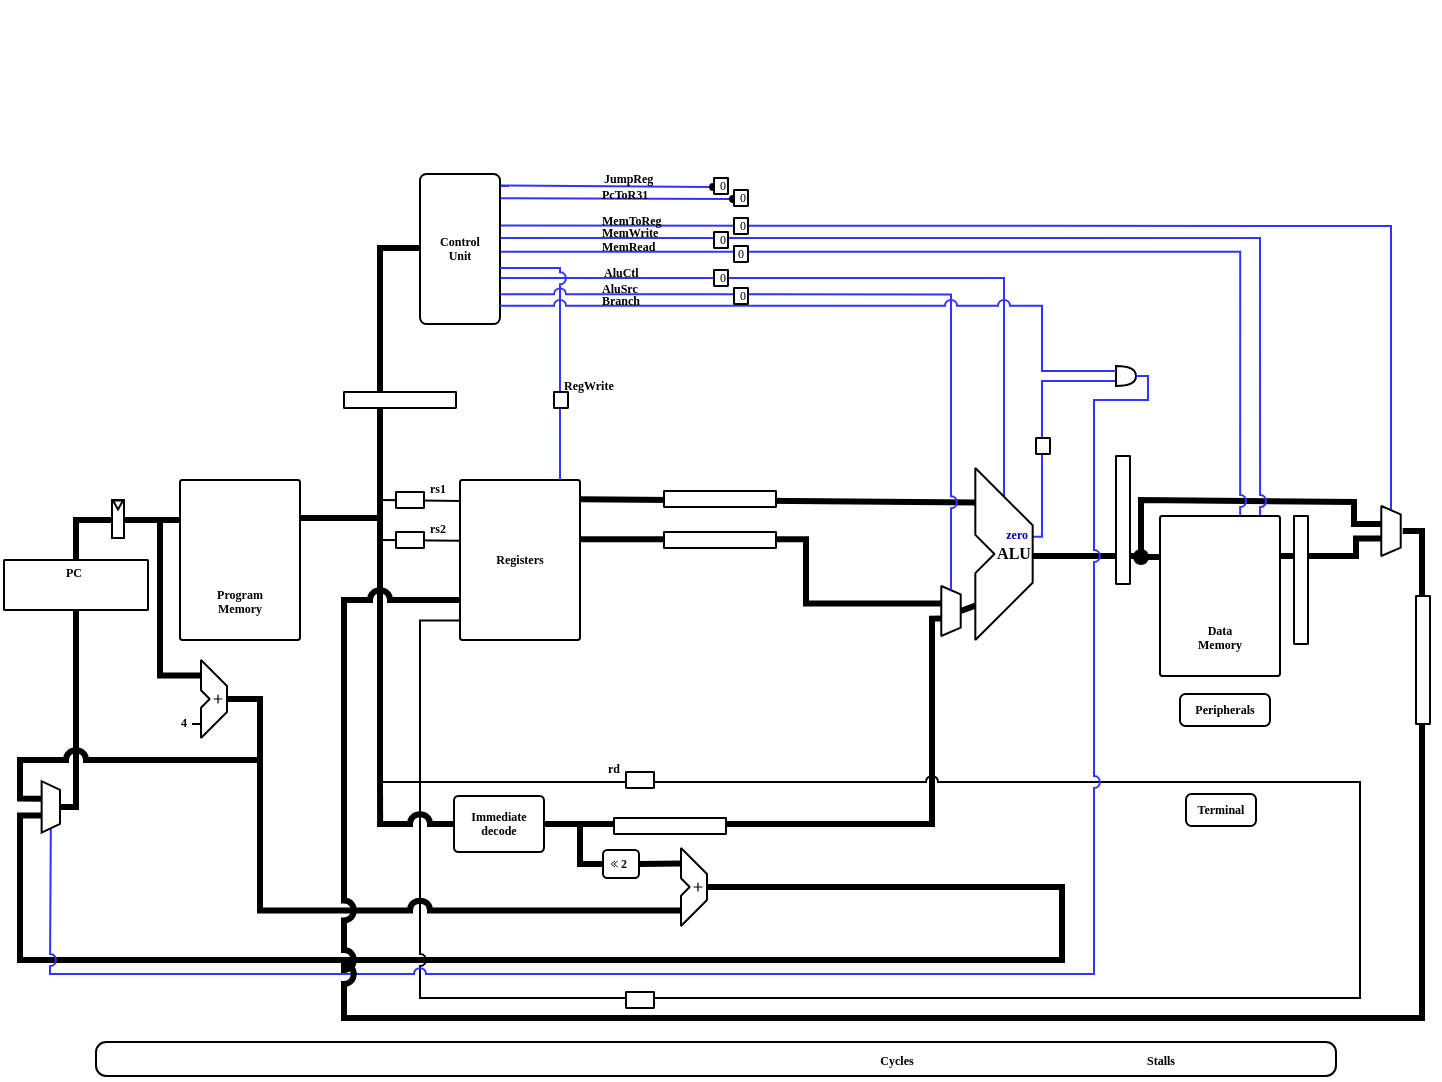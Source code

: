 <mxfile compressed="true" version="14.6.6" type="device"><diagram id="6v_UKsHeDzqBDUNiW_st" name="RISC-V"><mxGraphModel dx="667" dy="394" grid="1" gridSize="1" guides="1" tooltips="1" connect="1" arrows="1" fold="0" page="1" pageScale="1" pageWidth="700" pageHeight="540" background="#FFFFFF" math="0" shadow="0"><root><mxCell id="0jYIva3T7vnUbckOAgtF-0"/><mxCell id="0jYIva3T7vnUbckOAgtF-1" style="locked=1;" parent="0jYIva3T7vnUbckOAgtF-0"/><UserObject label="" tags="simple forwarding pipeline" id="Haz_8EwUBin59iLyk_8Q-227"><mxCell style="rounded=1;gradientColor=none;perimeterSpacing=0;arcSize=1;strokeColor=none;movable=1;resizable=1;rotatable=1;deletable=1;editable=1;connectable=1;" parent="0jYIva3T7vnUbckOAgtF-1" vertex="1"><mxGeometry width="720" height="540" as="geometry"/></mxCell></UserObject><mxCell id="Haz_8EwUBin59iLyk_8Q-26" value="CPU" parent="0jYIva3T7vnUbckOAgtF-0"/><UserObject label="" tags="simple pipeline" id="Haz_8EwUBin59iLyk_8Q-28"><mxCell style="edgeStyle=orthogonalEdgeStyle;rounded=0;orthogonalLoop=1;jettySize=auto;html=0;exitX=0;exitY=0.35;exitDx=0;exitDy=0;exitPerimeter=0;entryX=0.984;entryY=0.37;entryDx=0;entryDy=0;entryPerimeter=0;shadow=0;fontFamily=sans-serif;fontSize=6;strokeWidth=3;labelBackgroundColor=none;endFill=0;endArrow=none;sketch=0;jumpStyle=arc;" parent="Haz_8EwUBin59iLyk_8Q-26" source="Haz_8EwUBin59iLyk_8Q-113" target="Haz_8EwUBin59iLyk_8Q-40" edge="1"><mxGeometry relative="1" as="geometry"><Array as="points"><mxPoint x="403" y="302"/><mxPoint x="403" y="270"/></Array></mxGeometry></mxCell></UserObject><UserObject label="" tags="simple pipeline" id="Haz_8EwUBin59iLyk_8Q-29"><mxCell style="rounded=0;sketch=0;jumpStyle=arc;orthogonalLoop=1;jettySize=auto;html=1;exitX=0;exitY=0.2;exitDx=0;exitDy=0;exitPerimeter=0;entryX=1.001;entryY=0.12;entryDx=0;entryDy=0;entryPerimeter=0;shadow=0;labelBackgroundColor=none;endArrow=none;endFill=0;strokeWidth=3;fontFamily=sans-serif;fontSize=6;" parent="Haz_8EwUBin59iLyk_8Q-26" source="Haz_8EwUBin59iLyk_8Q-180" target="Haz_8EwUBin59iLyk_8Q-40" edge="1"><mxGeometry relative="1" as="geometry"/></mxCell></UserObject><UserObject label="" tags="simple pipeline forwarding" id="Haz_8EwUBin59iLyk_8Q-30"><mxCell style="edgeStyle=orthogonalEdgeStyle;rounded=0;sketch=0;jumpStyle=arc;orthogonalLoop=1;jettySize=auto;shadow=0;endArrow=none;endFill=0;strokeColor=#3333FF;strokeWidth=1;fontSize=6;fontFamily=sans-serif;verticalAlign=middle;align=center;labelPosition=center;verticalLabelPosition=middle;labelBackgroundColor=none;html=1;exitX=0.5;exitY=0.17;exitDx=0;exitDy=0;exitPerimeter=0;entryX=0.993;entryY=0.695;entryDx=0;entryDy=0;entryPerimeter=0;" parent="Haz_8EwUBin59iLyk_8Q-26" source="Haz_8EwUBin59iLyk_8Q-180" target="Haz_8EwUBin59iLyk_8Q-85" edge="1"><mxGeometry x="485" y="234" as="geometry"><mxPoint x="250" y="134" as="targetPoint"/><Array as="points"><mxPoint x="502" y="139"/><mxPoint x="250" y="139"/></Array><mxPoint x="503" y="247" as="sourcePoint"/></mxGeometry></mxCell></UserObject><object label="" tags="forwarding" id="Haz_8EwUBin59iLyk_8Q-31"><mxCell style="edgeStyle=orthogonalEdgeStyle;rounded=0;sketch=0;jumpStyle=arc;orthogonalLoop=1;jettySize=auto;exitX=0.5;exitY=1;exitDx=0;exitDy=0;shadow=0;labelBackgroundColor=none;endArrow=none;endFill=0;strokeWidth=3;fontFamily=sans-serif;fontSize=6;entryX=0.508;entryY=-0.192;entryDx=0;entryDy=0;entryPerimeter=0;" parent="Haz_8EwUBin59iLyk_8Q-26" source="Haz_8EwUBin59iLyk_8Q-148" target="Haz_8EwUBin59iLyk_8Q-150" edge="1" visible="0"><mxGeometry relative="1" as="geometry"><mxPoint x="420.015" y="506" as="targetPoint"/></mxGeometry></mxCell></object><object label="" tags="forwarding" id="Haz_8EwUBin59iLyk_8Q-32"><mxCell style="edgeStyle=orthogonalEdgeStyle;rounded=0;sketch=0;jumpStyle=arc;orthogonalLoop=1;jettySize=auto;html=1;entryX=0.5;entryY=1;entryDx=0;entryDy=0;shadow=0;labelBackgroundColor=none;endArrow=none;endFill=0;strokeWidth=3;fontFamily=sans-serif;fontSize=6;" parent="Haz_8EwUBin59iLyk_8Q-26" source="Haz_8EwUBin59iLyk_8Q-143" target="Haz_8EwUBin59iLyk_8Q-145" edge="1" visible="0"><mxGeometry relative="1" as="geometry"/></mxCell></object><UserObject label="" tags="forwarding" id="Haz_8EwUBin59iLyk_8Q-33"><mxCell style="edgeStyle=orthogonalEdgeStyle;rounded=0;sketch=0;jumpStyle=sharp;orthogonalLoop=1;jettySize=auto;html=1;shadow=0;labelBackgroundColor=none;endArrow=none;endFill=0;strokeWidth=3;fontFamily=sans-serif;fontSize=6;entryX=0.5;entryY=1;entryDx=0;entryDy=0;" parent="Haz_8EwUBin59iLyk_8Q-26" source="Haz_8EwUBin59iLyk_8Q-150" target="Haz_8EwUBin59iLyk_8Q-56" edge="1" visible="0"><mxGeometry relative="1" as="geometry"><mxPoint x="571" y="286" as="targetPoint"/><Array as="points"><mxPoint x="420" y="493"/><mxPoint x="571" y="493"/></Array></mxGeometry></mxCell></UserObject><UserObject label="" tags="simple pipeline forwarding" id="Haz_8EwUBin59iLyk_8Q-34"><mxCell style="edgeStyle=orthogonalEdgeStyle;rounded=0;sketch=0;jumpStyle=sharp;orthogonalLoop=1;jettySize=auto;shadow=0;endArrow=none;endFill=0;strokeColor=#000000;strokeWidth=3;fontSize=6;fontFamily=sans-serif;verticalAlign=middle;align=center;labelPosition=center;verticalLabelPosition=middle;labelBackgroundColor=none;html=1;entryX=0;entryY=0.35;entryDx=0;entryDy=0;entryPerimeter=0;" parent="Haz_8EwUBin59iLyk_8Q-26" source="Haz_8EwUBin59iLyk_8Q-56" target="Haz_8EwUBin59iLyk_8Q-112" edge="1"><mxGeometry relative="1" as="geometry"><mxPoint x="690" y="262" as="targetPoint"/><Array as="points"><mxPoint x="570" y="250"/><mxPoint x="632" y="250"/><mxPoint x="632" y="251"/><mxPoint x="677" y="251"/><mxPoint x="677" y="262"/><mxPoint x="691" y="262"/></Array></mxGeometry></mxCell></UserObject><UserObject label="" tags="forwarding" id="Haz_8EwUBin59iLyk_8Q-35"><mxCell style="rounded=0;sketch=0;jumpStyle=sharp;orthogonalLoop=1;jettySize=auto;html=1;exitX=1;exitY=0.5;exitDx=0;exitDy=0;exitPerimeter=0;entryX=0;entryY=0.2;entryDx=0;entryDy=0;entryPerimeter=0;shadow=0;labelBackgroundColor=none;endArrow=none;endFill=0;strokeWidth=3;fontFamily=sans-serif;fontSize=6;" parent="Haz_8EwUBin59iLyk_8Q-26" source="Haz_8EwUBin59iLyk_8Q-116" target="Haz_8EwUBin59iLyk_8Q-180" edge="1" visible="0"><mxGeometry relative="1" as="geometry"/></mxCell></UserObject><UserObject label="" tags="simple pipeline forwarding" id="Haz_8EwUBin59iLyk_8Q-36"><mxCell style="group;rounded=0;container=0;fontFamily=sans-serif;fontSize=6;verticalAlign=middle;align=center;labelPosition=center;verticalLabelPosition=middle;labelBackgroundColor=none;html=1;" parent="Haz_8EwUBin59iLyk_8Q-26" vertex="1" connectable="0"><mxGeometry width="720" height="540" as="geometry"/></mxCell></UserObject><UserObject label="" tags="simple pipeline forwarding" id="Haz_8EwUBin59iLyk_8Q-37"><mxCell style="edgeStyle=orthogonalEdgeStyle;jumpStyle=arc;orthogonalLoop=1;jettySize=auto;entryX=0;entryY=0.25;entryDx=0;entryDy=0;endArrow=none;endFill=0;fontSize=6;strokeWidth=3;sketch=0;shadow=0;rounded=0;fontFamily=sans-serif;verticalAlign=middle;align=center;labelPosition=center;verticalLabelPosition=middle;labelBackgroundColor=none;html=1;" parent="Haz_8EwUBin59iLyk_8Q-26" source="Haz_8EwUBin59iLyk_8Q-39" target="Haz_8EwUBin59iLyk_8Q-208" edge="1"><mxGeometry relative="1" as="geometry"><Array as="points"><mxPoint x="38" y="260"/></Array></mxGeometry></mxCell></UserObject><UserObject label="" tags="simple pipeline forwarding" id="Haz_8EwUBin59iLyk_8Q-38"><mxCell style="edgeStyle=orthogonalEdgeStyle;rounded=0;sketch=0;jumpStyle=arc;orthogonalLoop=1;jettySize=auto;entryX=0;entryY=0.2;entryDx=0;entryDy=0;entryPerimeter=0;shadow=0;endArrow=none;endFill=0;strokeColor=#000000;strokeWidth=3;fontSize=6;fontFamily=sans-serif;verticalAlign=middle;align=center;labelPosition=center;verticalLabelPosition=middle;labelBackgroundColor=none;html=1;" parent="Haz_8EwUBin59iLyk_8Q-26" source="Haz_8EwUBin59iLyk_8Q-39" target="Haz_8EwUBin59iLyk_8Q-219" edge="1"><mxGeometry relative="1" as="geometry"><Array as="points"><mxPoint x="38" y="260"/><mxPoint x="80" y="260"/><mxPoint x="80" y="338"/></Array><mxPoint x="100.944" y="338" as="targetPoint"/></mxGeometry></mxCell></UserObject><UserObject label="" tags="simple pipeline forwarding" id="Haz_8EwUBin59iLyk_8Q-39"><mxCell style="rounded=1;gradientColor=none;perimeterSpacing=0;arcSize=1;fontSize=6;fontStyle=1;verticalAlign=middle;spacing=0;fontFamily=sans-serif;align=center;labelPosition=center;verticalLabelPosition=middle;labelBackgroundColor=none;html=1;" parent="Haz_8EwUBin59iLyk_8Q-26" vertex="1"><mxGeometry x="2" y="280" width="72" height="25" as="geometry"/></mxCell></UserObject><UserObject label="Registers" tags="simple pipeline forwarding" id="Haz_8EwUBin59iLyk_8Q-40"><mxCell style="rounded=1;gradientColor=none;arcSize=2;fontSize=6;fontStyle=1;fontFamily=sans-serif;verticalAlign=middle;align=center;labelPosition=center;verticalLabelPosition=middle;labelBackgroundColor=none;" parent="Haz_8EwUBin59iLyk_8Q-26" vertex="1"><mxGeometry x="230" y="240" width="60" height="80" as="geometry"/></mxCell></UserObject><UserObject label="" tags="simple pipeline forwarding" id="Haz_8EwUBin59iLyk_8Q-41"><mxCell style="edgeStyle=orthogonalEdgeStyle;rounded=0;sketch=0;jumpStyle=sharp;orthogonalLoop=1;jettySize=auto;exitX=0;exitY=0.493;exitDx=0;exitDy=0;entryX=1;entryY=0.5;entryDx=0;entryDy=0;shadow=0;endArrow=none;endFill=0;strokeColor=#000000;strokeWidth=3;fontSize=6;fontFamily=sans-serif;verticalAlign=middle;align=center;labelPosition=center;verticalLabelPosition=middle;labelBackgroundColor=none;html=1;exitPerimeter=0;" parent="Haz_8EwUBin59iLyk_8Q-26" source="Haz_8EwUBin59iLyk_8Q-85" target="Haz_8EwUBin59iLyk_8Q-75" edge="1"><mxGeometry relative="1" as="geometry"><Array as="points"/></mxGeometry></mxCell></UserObject><UserObject label="" tags="pipeline forwarding" id="Haz_8EwUBin59iLyk_8Q-42"><mxCell style="edgeStyle=orthogonalEdgeStyle;rounded=0;sketch=0;jumpStyle=arc;orthogonalLoop=1;jettySize=auto;exitX=1;exitY=0.25;exitDx=0;exitDy=0;shadow=0;endArrow=none;endFill=0;strokeWidth=1;fontSize=6;strokeColor=#3333FF;entryX=0.837;entryY=0.004;entryDx=0;entryDy=0;entryPerimeter=0;fontFamily=sans-serif;verticalAlign=middle;align=center;labelPosition=center;verticalLabelPosition=middle;labelBackgroundColor=none;html=1;" parent="Haz_8EwUBin59iLyk_8Q-26" source="Haz_8EwUBin59iLyk_8Q-85" target="Haz_8EwUBin59iLyk_8Q-40" edge="1" visible="0"><mxGeometry relative="1" as="geometry"><mxPoint x="280" y="232" as="targetPoint"/><Array as="points"><mxPoint x="695" y="107"/><mxPoint x="695" y="45"/><mxPoint x="280" y="45"/></Array></mxGeometry></mxCell></UserObject><UserObject label="" tags="simple pipeline forwarding" id="Haz_8EwUBin59iLyk_8Q-43"><mxCell style="edgeStyle=orthogonalEdgeStyle;rounded=0;sketch=0;jumpStyle=arc;orthogonalLoop=1;jettySize=auto;exitX=0.997;exitY=0.161;exitDx=0;exitDy=0;entryX=0;entryY=0.5;entryDx=0;entryDy=0;shadow=0;endArrow=none;endFill=0;strokeColor=#3333FF;strokeWidth=1;fontSize=6;exitPerimeter=0;fontFamily=sans-serif;verticalAlign=middle;align=center;labelPosition=center;verticalLabelPosition=middle;labelBackgroundColor=none;html=1;" parent="Haz_8EwUBin59iLyk_8Q-26" source="Haz_8EwUBin59iLyk_8Q-85" target="Haz_8EwUBin59iLyk_8Q-82" edge="1"><mxGeometry relative="1" as="geometry"><Array as="points"/></mxGeometry></mxCell></UserObject><UserObject label="" tags="simple pipeline forwarding" id="Haz_8EwUBin59iLyk_8Q-44"><mxCell style="edgeStyle=orthogonalEdgeStyle;rounded=0;sketch=0;jumpStyle=sharp;orthogonalLoop=1;jettySize=auto;entryX=0;entryY=0.5;entryDx=0;entryDy=0;shadow=0;endArrow=none;endFill=0;strokeColor=#000000;strokeWidth=3;fontSize=6;fontFamily=sans-serif;verticalAlign=middle;align=center;labelPosition=center;verticalLabelPosition=middle;labelBackgroundColor=none;html=1;exitX=1;exitY=0.5;exitDx=0;exitDy=0;" parent="Haz_8EwUBin59iLyk_8Q-26" source="Haz_8EwUBin59iLyk_8Q-45" target="Haz_8EwUBin59iLyk_8Q-59" edge="1"><mxGeometry relative="1" as="geometry"><Array as="points"/></mxGeometry></mxCell></UserObject><UserObject label="Immediate&#10;decode" link="#immediate-decode" tags="simple pipeline forwarding" id="Haz_8EwUBin59iLyk_8Q-45"><mxCell style="rounded=1;gradientColor=none;arcSize=8;fontSize=6;fontFamily=sans-serif;fontStyle=1;verticalAlign=middle;align=center;labelPosition=center;verticalLabelPosition=middle;labelBackgroundColor=none;" parent="Haz_8EwUBin59iLyk_8Q-26" vertex="1"><mxGeometry x="227" y="398" width="45" height="28" as="geometry"/></mxCell></UserObject><UserObject label="" tags="simple pipeline forwarding" id="Haz_8EwUBin59iLyk_8Q-46"><mxCell style="edgeStyle=orthogonalEdgeStyle;rounded=0;sketch=0;jumpStyle=sharp;orthogonalLoop=1;jettySize=auto;exitX=1;exitY=0.25;exitDx=0;exitDy=0;entryX=0;entryY=0.65;entryDx=0;entryDy=0;entryPerimeter=0;shadow=0;endArrow=none;endFill=0;strokeColor=#000000;strokeWidth=3;fontSize=6;fontFamily=sans-serif;verticalAlign=middle;align=center;labelPosition=center;verticalLabelPosition=middle;labelBackgroundColor=none;html=1;" parent="Haz_8EwUBin59iLyk_8Q-26" source="Haz_8EwUBin59iLyk_8Q-211" target="Haz_8EwUBin59iLyk_8Q-112" edge="1"><mxGeometry relative="1" as="geometry"><Array as="points"><mxPoint x="678" y="278"/><mxPoint x="678" y="269"/></Array><mxPoint x="689.096" y="270.06" as="targetPoint"/></mxGeometry></mxCell></UserObject><UserObject label="" tags="simple pipeline forwarding" id="Haz_8EwUBin59iLyk_8Q-47"><mxCell style="edgeStyle=orthogonalEdgeStyle;rounded=0;sketch=0;jumpStyle=arc;orthogonalLoop=1;jettySize=auto;exitX=0.668;exitY=0.003;exitDx=0;exitDy=0;entryX=1.001;entryY=0.518;entryDx=0;entryDy=0;entryPerimeter=0;shadow=0;endArrow=none;endFill=0;strokeColor=#3333FF;strokeWidth=1;fontSize=6;exitPerimeter=0;fontFamily=sans-serif;verticalAlign=middle;align=center;labelPosition=center;verticalLabelPosition=middle;labelBackgroundColor=none;html=1;" parent="Haz_8EwUBin59iLyk_8Q-26" source="Haz_8EwUBin59iLyk_8Q-211" target="Haz_8EwUBin59iLyk_8Q-85" edge="1"><mxGeometry relative="1" as="geometry"/></mxCell></UserObject><UserObject label="" tags="simple pipeline forwarding" id="Haz_8EwUBin59iLyk_8Q-48"><mxCell style="edgeStyle=orthogonalEdgeStyle;rounded=0;sketch=0;jumpStyle=arc;orthogonalLoop=1;jettySize=auto;exitX=0.834;exitY=0.001;exitDx=0;exitDy=0;entryX=1.001;entryY=0.427;entryDx=0;entryDy=0;entryPerimeter=0;shadow=0;endArrow=none;endFill=0;strokeColor=#3333FF;strokeWidth=1;fontSize=6;exitPerimeter=0;fontFamily=sans-serif;verticalAlign=middle;align=center;labelPosition=center;verticalLabelPosition=middle;labelBackgroundColor=none;html=1;" parent="Haz_8EwUBin59iLyk_8Q-26" source="Haz_8EwUBin59iLyk_8Q-211" target="Haz_8EwUBin59iLyk_8Q-85" edge="1"><mxGeometry relative="1" as="geometry"/></mxCell></UserObject><UserObject label="" tags="simple pipeline forwarding" id="Haz_8EwUBin59iLyk_8Q-49"><mxCell style="edgeStyle=orthogonalEdgeStyle;rounded=0;sketch=0;jumpStyle=arc;orthogonalLoop=1;jettySize=auto;exitX=0.5;exitY=0.065;exitDx=0;exitDy=0;entryX=1.002;entryY=0.344;entryDx=0;entryDy=0;entryPerimeter=0;shadow=0;endArrow=none;endFill=0;strokeColor=#3333FF;strokeWidth=1;fontSize=6;fontFamily=sans-serif;verticalAlign=middle;align=center;labelPosition=center;verticalLabelPosition=middle;labelBackgroundColor=none;html=1;exitPerimeter=0;" parent="Haz_8EwUBin59iLyk_8Q-26" source="Haz_8EwUBin59iLyk_8Q-112" target="Haz_8EwUBin59iLyk_8Q-85" edge="1"><mxGeometry relative="1" as="geometry"><Array as="points"><mxPoint x="696" y="113"/><mxPoint x="470" y="113"/></Array><mxPoint x="694.137" y="255.287" as="sourcePoint"/></mxGeometry></mxCell></UserObject><UserObject label="" tags="simple pipeline forwarding" id="Haz_8EwUBin59iLyk_8Q-51"><mxCell style="edgeStyle=orthogonalEdgeStyle;rounded=0;sketch=0;jumpStyle=sharp;orthogonalLoop=1;jettySize=auto;shadow=0;endArrow=none;endFill=0;strokeColor=#000000;strokeWidth=3;fontSize=6;fontFamily=sans-serif;verticalAlign=middle;align=center;labelPosition=center;verticalLabelPosition=middle;labelBackgroundColor=none;html=1;" parent="Haz_8EwUBin59iLyk_8Q-26" target="Haz_8EwUBin59iLyk_8Q-56" edge="1"><mxGeometry relative="1" as="geometry"><mxPoint x="515" y="278" as="sourcePoint"/></mxGeometry></mxCell></UserObject><UserObject label="" tags="simple pipeline forwarding" id="Haz_8EwUBin59iLyk_8Q-52"><mxCell style="edgeStyle=orthogonalEdgeStyle;rounded=0;sketch=0;jumpStyle=sharp;orthogonalLoop=1;jettySize=auto;entryX=0;entryY=0.75;entryDx=0;entryDy=0;entryPerimeter=0;shadow=0;endArrow=none;endFill=0;strokeColor=#3333FF;strokeWidth=1;fontFamily=sans-serif;fontSize=6;verticalAlign=middle;align=center;labelPosition=center;verticalLabelPosition=middle;labelBackgroundColor=none;html=1;exitX=1;exitY=0.4;exitDx=0;exitDy=0;exitPerimeter=0;" parent="Haz_8EwUBin59iLyk_8Q-26" source="Haz_8EwUBin59iLyk_8Q-180" target="Haz_8EwUBin59iLyk_8Q-84" edge="1"><mxGeometry relative="1" as="geometry"><Array as="points"><mxPoint x="521" y="268"/><mxPoint x="521" y="190"/></Array><mxPoint x="515" y="266" as="sourcePoint"/></mxGeometry></mxCell></UserObject><UserObject label="" tags="simple pipeline forwarding" id="Haz_8EwUBin59iLyk_8Q-53"><mxCell style="edgeStyle=orthogonalEdgeStyle;rounded=0;sketch=0;jumpStyle=sharp;orthogonalLoop=1;jettySize=auto;exitX=0.5;exitY=0;exitDx=0;exitDy=0;entryX=0.5;entryY=1;entryDx=0;entryDy=0;shadow=0;endArrow=none;endFill=0;strokeColor=#000000;strokeWidth=3;fontSize=6;fontFamily=sans-serif;verticalAlign=middle;align=center;labelPosition=center;verticalLabelPosition=middle;labelBackgroundColor=none;html=1;" parent="Haz_8EwUBin59iLyk_8Q-26" source="Haz_8EwUBin59iLyk_8Q-156" target="Haz_8EwUBin59iLyk_8Q-39" edge="1"><mxGeometry relative="1" as="geometry"><Array as="points"><mxPoint x="38" y="403"/></Array></mxGeometry></mxCell></UserObject><UserObject label="" tags="simple pipeline forwarding" id="Haz_8EwUBin59iLyk_8Q-54"><mxCell style="edgeStyle=orthogonalEdgeStyle;rounded=0;sketch=0;jumpStyle=arc;orthogonalLoop=1;jettySize=auto;entryX=0.331;entryY=0.993;entryDx=0;entryDy=0;entryPerimeter=0;shadow=0;endArrow=none;endFill=0;strokeColor=#000000;strokeWidth=3;fontSize=6;fontFamily=sans-serif;verticalAlign=middle;align=center;labelPosition=center;verticalLabelPosition=middle;labelBackgroundColor=none;html=1;exitX=1;exitY=0.5;exitDx=0;exitDy=0;exitPerimeter=0;" parent="Haz_8EwUBin59iLyk_8Q-26" source="Haz_8EwUBin59iLyk_8Q-222" target="Haz_8EwUBin59iLyk_8Q-156" edge="1"><mxGeometry relative="1" as="geometry"><Array as="points"><mxPoint x="531" y="443"/><mxPoint x="531" y="480"/><mxPoint x="10" y="480"/><mxPoint x="10" y="408"/></Array><mxPoint x="353.5" y="444.0" as="sourcePoint"/></mxGeometry></mxCell></UserObject><UserObject label="" tags="simple pipeline forwarding" id="Haz_8EwUBin59iLyk_8Q-55"><mxCell style="edgeStyle=orthogonalEdgeStyle;rounded=0;sketch=0;jumpStyle=sharp;orthogonalLoop=1;jettySize=auto;exitX=1;exitY=0.5;exitDx=0;exitDy=0;entryX=0;entryY=0.25;entryDx=0;entryDy=0;shadow=0;endArrow=none;endFill=0;strokeColor=#000000;strokeWidth=3;fontSize=6;fontFamily=sans-serif;verticalAlign=middle;align=center;labelPosition=center;verticalLabelPosition=middle;labelBackgroundColor=none;html=1;" parent="Haz_8EwUBin59iLyk_8Q-26" source="Haz_8EwUBin59iLyk_8Q-56" target="Haz_8EwUBin59iLyk_8Q-211" edge="1"><mxGeometry relative="1" as="geometry"/></mxCell></UserObject><UserObject label="" tags="simple pipeline forwarding" id="Haz_8EwUBin59iLyk_8Q-56"><mxCell style="ellipse;whiteSpace=wrap;aspect=fixed;rounded=1;fontSize=6;align=center;fillColor=#000000;fontFamily=sans-serif;verticalAlign=middle;labelPosition=center;verticalLabelPosition=middle;labelBackgroundColor=none;html=1;" parent="Haz_8EwUBin59iLyk_8Q-26" vertex="1"><mxGeometry x="567" y="275" width="7" height="7" as="geometry"/></mxCell></UserObject><UserObject label="" tags="simple pipeline forwarding" id="Haz_8EwUBin59iLyk_8Q-57"><mxCell style="edgeStyle=orthogonalEdgeStyle;rounded=0;sketch=0;jumpStyle=sharp;orthogonalLoop=1;jettySize=auto;shadow=0;endArrow=none;endFill=0;strokeColor=#000000;strokeWidth=3;fontSize=6;exitX=0.5;exitY=1;exitDx=0;exitDy=0;fontFamily=sans-serif;verticalAlign=middle;align=center;labelPosition=center;verticalLabelPosition=middle;labelBackgroundColor=none;html=1;entryX=0;entryY=0.5;entryDx=0;entryDy=0;" parent="Haz_8EwUBin59iLyk_8Q-26" source="Haz_8EwUBin59iLyk_8Q-59" target="Haz_8EwUBin59iLyk_8Q-87" edge="1"><mxGeometry relative="1" as="geometry"><Array as="points"><mxPoint x="290" y="432"/></Array><mxPoint x="296" y="432" as="targetPoint"/></mxGeometry></mxCell></UserObject><UserObject label="" tags="simple pipeline forwarding" id="Haz_8EwUBin59iLyk_8Q-58"><mxCell style="edgeStyle=orthogonalEdgeStyle;rounded=0;sketch=0;jumpStyle=arc;orthogonalLoop=1;jettySize=auto;entryX=0;entryY=0.65;entryDx=0;entryDy=0;shadow=0;endArrow=none;endFill=0;strokeColor=#000000;strokeWidth=3;fontSize=6;entryPerimeter=0;fontFamily=sans-serif;verticalAlign=middle;align=center;labelPosition=center;verticalLabelPosition=middle;labelBackgroundColor=none;html=1;exitX=1;exitY=0.5;exitDx=0;exitDy=0;" parent="Haz_8EwUBin59iLyk_8Q-26" source="Haz_8EwUBin59iLyk_8Q-59" target="Haz_8EwUBin59iLyk_8Q-113" edge="1"><mxGeometry relative="1" as="geometry"><Array as="points"><mxPoint x="466" y="412"/><mxPoint x="466" y="309"/></Array><mxPoint x="293" y="412.5" as="sourcePoint"/><mxPoint x="470.639" y="309.25" as="targetPoint"/></mxGeometry></mxCell></UserObject><UserObject label="" tags="simple pipeline forwarding" id="Haz_8EwUBin59iLyk_8Q-59"><mxCell style="rounded=0;whiteSpace=wrap;fillColor=#000000;fontSize=6;align=center;fontFamily=sans-serif;verticalAlign=middle;labelPosition=center;verticalLabelPosition=middle;labelBackgroundColor=none;html=1;" parent="Haz_8EwUBin59iLyk_8Q-26" vertex="1"><mxGeometry x="289" y="411" width="2" height="2" as="geometry"/></mxCell></UserObject><UserObject label="" tags="simple pipeline forwarding" id="Haz_8EwUBin59iLyk_8Q-60"><mxCell style="edgeStyle=orthogonalEdgeStyle;rounded=0;sketch=0;jumpStyle=arc;orthogonalLoop=1;jettySize=auto;entryX=0.007;entryY=0.878;entryDx=0;entryDy=0;entryPerimeter=0;shadow=0;endArrow=none;endFill=0;strokeColor=#000000;strokeWidth=1;fontSize=6;fontFamily=sans-serif;verticalAlign=middle;align=center;labelPosition=center;verticalLabelPosition=middle;labelBackgroundColor=none;html=1;exitX=1;exitY=0.5;exitDx=0;exitDy=0;" parent="Haz_8EwUBin59iLyk_8Q-26" target="Haz_8EwUBin59iLyk_8Q-40" edge="1"><mxGeometry relative="1" as="geometry"><Array as="points"><mxPoint x="680" y="391"/><mxPoint x="680" y="499"/><mxPoint x="210" y="499"/><mxPoint x="210" y="310"/></Array><mxPoint x="190" y="391" as="sourcePoint"/><mxPoint x="228.46" y="309.92" as="targetPoint"/></mxGeometry></mxCell></UserObject><UserObject label="" tags="simple pipeline forwarding" id="Haz_8EwUBin59iLyk_8Q-61"><mxCell style="rounded=0;whiteSpace=wrap;fillColor=#000000;fontSize=6;align=center;fontFamily=sans-serif;verticalAlign=middle;labelPosition=center;verticalLabelPosition=middle;labelBackgroundColor=none;html=1;" parent="Haz_8EwUBin59iLyk_8Q-26" vertex="1"><mxGeometry x="189" y="390" width="2" height="2" as="geometry"/></mxCell></UserObject><UserObject label="" tags="simple pipeline forwarding" id="Haz_8EwUBin59iLyk_8Q-62"><mxCell style="edgeStyle=orthogonalEdgeStyle;rounded=0;sketch=0;jumpStyle=arc;orthogonalLoop=1;jettySize=auto;entryX=0;entryY=0.5;entryDx=0;entryDy=0;shadow=0;endArrow=none;endFill=0;strokeColor=#000000;strokeWidth=3;fontSize=6;fontFamily=sans-serif;verticalAlign=middle;align=center;labelPosition=center;verticalLabelPosition=middle;labelBackgroundColor=none;html=1;exitX=1;exitY=0.5;exitDx=0;exitDy=0;" parent="Haz_8EwUBin59iLyk_8Q-26" source="Haz_8EwUBin59iLyk_8Q-64" target="Haz_8EwUBin59iLyk_8Q-45" edge="1"><mxGeometry relative="1" as="geometry"><mxPoint x="196" y="412" as="sourcePoint"/><Array as="points"><mxPoint x="209" y="412"/><mxPoint x="209" y="412"/></Array></mxGeometry></mxCell></UserObject><UserObject label="" tags="simple pipeline forwarding" id="Haz_8EwUBin59iLyk_8Q-63"><mxCell style="edgeStyle=orthogonalEdgeStyle;rounded=0;sketch=0;jumpStyle=sharp;orthogonalLoop=1;jettySize=auto;entryX=0.5;entryY=1;entryDx=0;entryDy=0;shadow=0;endArrow=none;endFill=0;strokeColor=#000000;strokeWidth=3;fontSize=6;fontFamily=sans-serif;verticalAlign=middle;align=center;labelPosition=center;verticalLabelPosition=middle;labelBackgroundColor=none;html=1;exitX=0.538;exitY=0.516;exitDx=0;exitDy=0;exitPerimeter=0;" parent="Haz_8EwUBin59iLyk_8Q-26" source="Haz_8EwUBin59iLyk_8Q-64" target="Haz_8EwUBin59iLyk_8Q-61" edge="1"><mxGeometry relative="1" as="geometry"/></mxCell></UserObject><UserObject label="" tags="simple pipeline forwarding" id="Haz_8EwUBin59iLyk_8Q-64"><mxCell style="rounded=0;whiteSpace=wrap;fillColor=#000000;fontSize=6;align=center;fontFamily=sans-serif;verticalAlign=middle;labelPosition=center;verticalLabelPosition=middle;labelBackgroundColor=none;html=1;" parent="Haz_8EwUBin59iLyk_8Q-26" vertex="1"><mxGeometry x="189" y="411" width="2" height="2" as="geometry"/></mxCell></UserObject><UserObject label="" tags="simple pipeline forwarding" id="Haz_8EwUBin59iLyk_8Q-65"><mxCell style="edgeStyle=orthogonalEdgeStyle;rounded=0;sketch=0;jumpStyle=sharp;orthogonalLoop=1;jettySize=auto;entryX=0.5;entryY=0;entryDx=0;entryDy=0;shadow=0;endArrow=none;endFill=0;strokeColor=#000000;strokeWidth=3;fontSize=6;fontFamily=sans-serif;verticalAlign=middle;align=center;labelPosition=center;verticalLabelPosition=middle;labelBackgroundColor=none;html=1;" parent="Haz_8EwUBin59iLyk_8Q-26" source="Haz_8EwUBin59iLyk_8Q-67" target="Haz_8EwUBin59iLyk_8Q-61" edge="1"><mxGeometry relative="1" as="geometry"/></mxCell></UserObject><UserObject label="" tags="simple pipeline forwarding" id="Haz_8EwUBin59iLyk_8Q-66"><mxCell style="edgeStyle=orthogonalEdgeStyle;rounded=0;sketch=0;jumpStyle=sharp;orthogonalLoop=1;jettySize=auto;entryX=-0.001;entryY=0.379;entryDx=0;entryDy=0;entryPerimeter=0;shadow=0;endArrow=none;endFill=0;strokeColor=#000000;strokeWidth=1;fontSize=6;fontFamily=sans-serif;verticalAlign=middle;align=center;labelPosition=center;verticalLabelPosition=middle;labelBackgroundColor=none;html=1;" parent="Haz_8EwUBin59iLyk_8Q-26" source="Haz_8EwUBin59iLyk_8Q-67" target="Haz_8EwUBin59iLyk_8Q-40" edge="1"><mxGeometry relative="1" as="geometry"/></mxCell></UserObject><UserObject label="" tags="simple pipeline forwarding" id="Haz_8EwUBin59iLyk_8Q-67"><mxCell style="rounded=0;whiteSpace=wrap;fillColor=#000000;fontSize=6;align=center;fontFamily=sans-serif;verticalAlign=middle;labelPosition=center;verticalLabelPosition=middle;labelBackgroundColor=none;html=1;" parent="Haz_8EwUBin59iLyk_8Q-26" vertex="1"><mxGeometry x="189" y="269" width="2" height="2" as="geometry"/></mxCell></UserObject><UserObject label="" tags="simple pipeline forwarding" id="Haz_8EwUBin59iLyk_8Q-68"><mxCell style="edgeStyle=orthogonalEdgeStyle;rounded=0;sketch=0;jumpStyle=sharp;orthogonalLoop=1;jettySize=auto;exitX=0.5;exitY=0;exitDx=0;exitDy=0;entryX=0.497;entryY=1.045;entryDx=0;entryDy=0;entryPerimeter=0;shadow=0;endArrow=none;endFill=0;strokeColor=#000000;strokeWidth=3;fontSize=6;fontFamily=sans-serif;verticalAlign=middle;align=center;labelPosition=center;verticalLabelPosition=middle;labelBackgroundColor=none;html=1;" parent="Haz_8EwUBin59iLyk_8Q-26" source="Haz_8EwUBin59iLyk_8Q-71" target="Haz_8EwUBin59iLyk_8Q-74" edge="1"><mxGeometry relative="1" as="geometry"/></mxCell></UserObject><UserObject label="" tags="simple pipeline forwarding" id="Haz_8EwUBin59iLyk_8Q-69"><mxCell style="edgeStyle=orthogonalEdgeStyle;rounded=0;sketch=0;jumpStyle=sharp;orthogonalLoop=1;jettySize=auto;exitX=0.5;exitY=1;exitDx=0;exitDy=0;entryX=0.5;entryY=0;entryDx=0;entryDy=0;shadow=0;endArrow=none;endFill=0;strokeColor=#000000;strokeWidth=3;fontSize=6;fontFamily=sans-serif;verticalAlign=middle;align=center;labelPosition=center;verticalLabelPosition=middle;labelBackgroundColor=none;html=1;" parent="Haz_8EwUBin59iLyk_8Q-26" source="Haz_8EwUBin59iLyk_8Q-71" target="Haz_8EwUBin59iLyk_8Q-67" edge="1"><mxGeometry relative="1" as="geometry"><mxPoint x="184" y="261" as="sourcePoint"/><mxPoint x="184" y="269" as="targetPoint"/></mxGeometry></mxCell></UserObject><UserObject label="" tags="simple pipeline forwarding" id="Haz_8EwUBin59iLyk_8Q-70"><mxCell style="edgeStyle=orthogonalEdgeStyle;rounded=0;sketch=0;jumpStyle=sharp;orthogonalLoop=1;jettySize=auto;exitX=0;exitY=0.5;exitDx=0;exitDy=0;entryX=1.001;entryY=0.245;entryDx=0;entryDy=0;entryPerimeter=0;shadow=0;endArrow=none;endFill=0;strokeColor=#000000;strokeWidth=3;fontSize=6;fontFamily=sans-serif;verticalAlign=middle;align=center;labelPosition=center;verticalLabelPosition=middle;labelBackgroundColor=none;html=1;" parent="Haz_8EwUBin59iLyk_8Q-26" source="Haz_8EwUBin59iLyk_8Q-71" target="Haz_8EwUBin59iLyk_8Q-208" edge="1"><mxGeometry relative="1" as="geometry"/></mxCell></UserObject><UserObject label="" tags="simple pipeline forwarding" id="Haz_8EwUBin59iLyk_8Q-71"><mxCell style="rounded=0;whiteSpace=wrap;fillColor=#000000;fontSize=6;align=center;fontFamily=sans-serif;verticalAlign=middle;labelPosition=center;verticalLabelPosition=middle;labelBackgroundColor=none;html=1;" parent="Haz_8EwUBin59iLyk_8Q-26" vertex="1"><mxGeometry x="189" y="258" width="2" height="2" as="geometry"/></mxCell></UserObject><UserObject label="" tags="simple pipeline forwarding" id="Haz_8EwUBin59iLyk_8Q-72"><mxCell style="edgeStyle=orthogonalEdgeStyle;rounded=0;sketch=0;jumpStyle=sharp;orthogonalLoop=1;jettySize=auto;entryX=0.003;entryY=0.131;entryDx=0;entryDy=0;entryPerimeter=0;shadow=0;endArrow=none;endFill=0;strokeColor=#000000;strokeWidth=1;fontSize=6;fontFamily=sans-serif;verticalAlign=middle;align=center;labelPosition=center;verticalLabelPosition=middle;labelBackgroundColor=none;html=1;" parent="Haz_8EwUBin59iLyk_8Q-26" source="Haz_8EwUBin59iLyk_8Q-74" target="Haz_8EwUBin59iLyk_8Q-40" edge="1"><mxGeometry relative="1" as="geometry"/></mxCell></UserObject><UserObject label="" tags="simple pipeline forwarding" id="Haz_8EwUBin59iLyk_8Q-73"><mxCell style="edgeStyle=orthogonalEdgeStyle;rounded=0;sketch=0;jumpStyle=sharp;orthogonalLoop=1;jettySize=auto;entryX=0.5;entryY=1;entryDx=0;entryDy=0;shadow=0;endArrow=none;endFill=0;strokeColor=#000000;strokeWidth=3;fontSize=6;fontFamily=sans-serif;verticalAlign=middle;align=center;labelPosition=center;verticalLabelPosition=middle;labelBackgroundColor=none;html=1;" parent="Haz_8EwUBin59iLyk_8Q-26" source="Haz_8EwUBin59iLyk_8Q-74" target="Haz_8EwUBin59iLyk_8Q-75" edge="1"><mxGeometry relative="1" as="geometry"/></mxCell></UserObject><UserObject label="" tags="simple pipeline forwarding" id="Haz_8EwUBin59iLyk_8Q-74"><mxCell style="rounded=0;whiteSpace=wrap;fillColor=#000000;fontSize=6;align=center;fontFamily=sans-serif;verticalAlign=middle;labelPosition=center;verticalLabelPosition=middle;labelBackgroundColor=none;html=1;" parent="Haz_8EwUBin59iLyk_8Q-26" vertex="1"><mxGeometry x="189" y="249" width="2" height="2" as="geometry"/></mxCell></UserObject><UserObject label="" tags="simple pipeline forwarding" id="Haz_8EwUBin59iLyk_8Q-75"><mxCell style="rounded=0;whiteSpace=wrap;fillColor=#000000;fontSize=6;align=center;fontFamily=sans-serif;verticalAlign=middle;labelPosition=center;verticalLabelPosition=middle;labelBackgroundColor=none;html=1;" parent="Haz_8EwUBin59iLyk_8Q-26" vertex="1"><mxGeometry x="189" y="123" width="2" height="2" as="geometry"/></mxCell></UserObject><UserObject label="" tags="simple pipeline forwarding" id="Haz_8EwUBin59iLyk_8Q-76"><mxCell style="edgeStyle=orthogonalEdgeStyle;rounded=0;sketch=0;jumpStyle=sharp;orthogonalLoop=1;jettySize=auto;exitX=0.5;exitY=0;exitDx=0;exitDy=0;entryX=1;entryY=0.5;entryDx=0;entryDy=0;entryPerimeter=0;shadow=0;endArrow=none;endFill=0;strokeColor=#000000;strokeWidth=3;fontSize=6;fontFamily=sans-serif;verticalAlign=middle;align=center;labelPosition=center;verticalLabelPosition=middle;labelBackgroundColor=none;html=1;" parent="Haz_8EwUBin59iLyk_8Q-26" source="Haz_8EwUBin59iLyk_8Q-79" target="Haz_8EwUBin59iLyk_8Q-219" edge="1"><mxGeometry relative="1" as="geometry"><Array as="points"><mxPoint x="130" y="350"/></Array><mxPoint x="112.056" y="350" as="targetPoint"/></mxGeometry></mxCell></UserObject><UserObject label="" tags="simple pipeline forwarding" id="Haz_8EwUBin59iLyk_8Q-77"><mxCell style="edgeStyle=orthogonalEdgeStyle;rounded=0;sketch=0;jumpStyle=arc;orthogonalLoop=1;jettySize=auto;entryX=0.661;entryY=0.993;entryDx=0;entryDy=0;entryPerimeter=0;shadow=0;endArrow=none;endFill=0;strokeColor=#000000;strokeWidth=3;fontSize=6;fontFamily=sans-serif;verticalAlign=middle;align=center;labelPosition=center;verticalLabelPosition=middle;labelBackgroundColor=none;html=1;" parent="Haz_8EwUBin59iLyk_8Q-26" source="Haz_8EwUBin59iLyk_8Q-79" target="Haz_8EwUBin59iLyk_8Q-156" edge="1"><mxGeometry relative="1" as="geometry"><Array as="points"><mxPoint x="79" y="380"/><mxPoint x="10" y="380"/><mxPoint x="10" y="399"/></Array></mxGeometry></mxCell></UserObject><UserObject label="" tags="simple pipeline forwarding" id="Haz_8EwUBin59iLyk_8Q-78"><mxCell style="edgeStyle=orthogonalEdgeStyle;rounded=0;sketch=0;jumpStyle=arc;orthogonalLoop=1;jettySize=auto;html=1;exitX=0.5;exitY=1;exitDx=0;exitDy=0;shadow=0;labelBackgroundColor=none;endArrow=none;endFill=0;strokeWidth=3;fontFamily=sans-serif;fontSize=6;entryX=0;entryY=0.8;entryDx=0;entryDy=0;entryPerimeter=0;" parent="Haz_8EwUBin59iLyk_8Q-26" source="Haz_8EwUBin59iLyk_8Q-79" target="Haz_8EwUBin59iLyk_8Q-222" edge="1"><mxGeometry relative="1" as="geometry"><mxPoint x="337" y="456" as="targetPoint"/></mxGeometry></mxCell></UserObject><UserObject label="" tags="simple pipeline forwarding" id="Haz_8EwUBin59iLyk_8Q-79"><mxCell style="rounded=0;whiteSpace=wrap;fillColor=#000000;fontSize=6;align=center;fontFamily=sans-serif;verticalAlign=middle;labelPosition=center;verticalLabelPosition=middle;labelBackgroundColor=none;html=1;" parent="Haz_8EwUBin59iLyk_8Q-26" vertex="1"><mxGeometry x="129" y="379" width="2" height="2" as="geometry"/></mxCell></UserObject><UserObject label="" tags="simple pipeline forwarding" id="Haz_8EwUBin59iLyk_8Q-80"><mxCell style="edgeStyle=orthogonalEdgeStyle;rounded=0;sketch=0;jumpStyle=arc;orthogonalLoop=1;jettySize=auto;entryX=1.008;entryY=0.077;entryDx=0;entryDy=0;entryPerimeter=0;shadow=0;endArrow=none;endFill=0;strokeColor=#3333FF;strokeWidth=1;fontSize=6;fontFamily=sans-serif;verticalAlign=middle;align=center;labelPosition=center;verticalLabelPosition=middle;labelBackgroundColor=none;html=1;" parent="Haz_8EwUBin59iLyk_8Q-26" source="Haz_8EwUBin59iLyk_8Q-81" target="Haz_8EwUBin59iLyk_8Q-85" edge="1"><mxGeometry relative="1" as="geometry"/></mxCell></UserObject><UserObject label="" tags="simple pipeline forwarding" id="Haz_8EwUBin59iLyk_8Q-81"><mxCell style="ellipse;whiteSpace=wrap;aspect=fixed;rounded=1;fontSize=6;align=center;fillColor=#000000;fontFamily=sans-serif;verticalAlign=middle;labelPosition=center;verticalLabelPosition=middle;labelBackgroundColor=none;html=1;" parent="Haz_8EwUBin59iLyk_8Q-26" vertex="1"><mxGeometry x="355" y="92" width="3" height="3" as="geometry"/></mxCell></UserObject><UserObject label="" tags="simple pipeline forwarding" id="Haz_8EwUBin59iLyk_8Q-82"><mxCell style="ellipse;whiteSpace=wrap;aspect=fixed;rounded=1;fontSize=6;align=center;fillColor=#000000;fontFamily=sans-serif;verticalAlign=middle;labelPosition=center;verticalLabelPosition=middle;labelBackgroundColor=none;html=1;" parent="Haz_8EwUBin59iLyk_8Q-26" vertex="1"><mxGeometry x="365" y="98" width="3" height="3" as="geometry"/></mxCell></UserObject><UserObject label="" tags="simple pipeline forwarding" id="Haz_8EwUBin59iLyk_8Q-84"><mxCell style="shape=or;whiteSpace=wrap;rounded=1;fontFamily=sans-serif;fontSize=6;align=center;verticalAlign=middle;labelPosition=center;verticalLabelPosition=middle;labelBackgroundColor=none;html=1;" parent="Haz_8EwUBin59iLyk_8Q-26" vertex="1"><mxGeometry x="558" y="183" width="10" height="10" as="geometry"/></mxCell></UserObject><UserObject label="Control&#10;Unit" tags="simple pipeline forwarding" id="Haz_8EwUBin59iLyk_8Q-85"><mxCell style="rounded=1;gradientColor=none;arcSize=8;fontSize=6;fontStyle=1;spacing=0;fontFamily=sans-serif;verticalAlign=middle;align=center;labelPosition=center;verticalLabelPosition=middle;labelBackgroundColor=none;" parent="Haz_8EwUBin59iLyk_8Q-26" vertex="1"><mxGeometry x="210" y="87" width="40" height="75" as="geometry"/></mxCell></UserObject><UserObject label="" tags="simple pipeline forwarding" id="Haz_8EwUBin59iLyk_8Q-86"><mxCell style="group" parent="Haz_8EwUBin59iLyk_8Q-26" vertex="1" connectable="0"><mxGeometry x="301.5" y="424" width="18" height="14" as="geometry"/></mxCell></UserObject><UserObject label="" tags="simple pipeline forwarding" id="Haz_8EwUBin59iLyk_8Q-87"><mxCell style="rounded=1;gradientColor=none;spacing=0;spacingBottom=1;fontStyle=1;fontSize=6;fontFamily=sans-serif;verticalAlign=middle;align=center;labelPosition=center;verticalLabelPosition=middle;labelBackgroundColor=none;" parent="Haz_8EwUBin59iLyk_8Q-86" vertex="1"><mxGeometry y="1" width="18" height="14" as="geometry"/></mxCell></UserObject><UserObject label="" tags="simple pipeline forwarding" id="Haz_8EwUBin59iLyk_8Q-88"><mxCell style="group" parent="Haz_8EwUBin59iLyk_8Q-86" vertex="1" connectable="0"><mxGeometry x="3.5" y="4" width="11" height="8" as="geometry"/></mxCell></UserObject><UserObject label="2" tags="simple pipeline forwarding" id="Haz_8EwUBin59iLyk_8Q-89"><mxCell style="text;strokeColor=none;fillColor=none;align=center;verticalAlign=middle;rounded=0;fontSize=6;fontFamily=sans-serif;spacing=0;fontStyle=1;labelPosition=center;verticalLabelPosition=middle;labelBackgroundColor=none;spacingBottom=0;" parent="Haz_8EwUBin59iLyk_8Q-88" vertex="1"><mxGeometry x="3" width="8" height="8" as="geometry"/></mxCell></UserObject><UserObject label="" tags="simple pipeline forwarding" id="Haz_8EwUBin59iLyk_8Q-90"><mxCell style="shape=stencil(nVLLDsIgEPwa7gia9GpQ/wPbrcUqNBRt/XuBbdPWPg4mJGRmdoZlgXBRF7ICwqiWTyD8RBiLixYIEoqwQXjooKwrSB1yuWohQ7p21pTQqMx1dqULsMoFlZ8JPfqasLi4yrS8WfPS2UTo5YfScDdKexS3GIbl8SDCLou+cQO+6aGRHds2VjJUzoRefpp3GFI7ncIHId2KHt9oSJgG7P9I+Okh2YzgwvMrV+yHtmCOtpWX4iI3FhYFb5ppkcW/Fokv);whiteSpace=wrap;fontFamily=sans-serif;fontSize=6;verticalAlign=middle;align=center;labelPosition=center;verticalLabelPosition=middle;labelBackgroundColor=none;html=1;aspect=fixed;" parent="Haz_8EwUBin59iLyk_8Q-88" vertex="1"><mxGeometry x="1.4" y="2.5" width="3" height="3" as="geometry"/></mxCell></UserObject><UserObject label="" tags="simple pipeline forwarding" id="Haz_8EwUBin59iLyk_8Q-91"><mxCell style="shape=stencil(nVLLDsIgEPwa7gia9GpQ/wPbrcUqNBRt/XuBbdPWPg4mJGRmdoZlgXBRF7ICwqiWTyD8RBiLixYIEoqwQXjooKwrSB1yuWohQ7p21pTQqMx1dqULsMoFlZ8JPfqasLi4yrS8WfPS2UTo5YfScDdKexS3GIbl8SDCLou+cQO+6aGRHds2VjJUzoRefpp3GFI7ncIHId2KHt9oSJgG7P9I+Okh2YzgwvMrV+yHtmCOtpWX4iI3FhYFb5ppkcW/Fokv);whiteSpace=wrap;fontFamily=sans-serif;fontSize=6;verticalAlign=middle;align=center;labelPosition=center;verticalLabelPosition=middle;labelBackgroundColor=none;html=1;aspect=fixed;" parent="Haz_8EwUBin59iLyk_8Q-88" vertex="1"><mxGeometry y="2.5" width="3" height="3" as="geometry"/></mxCell></UserObject><UserObject label="" tags="simple pipeline forwarding" id="Haz_8EwUBin59iLyk_8Q-92"><mxCell style="rounded=0;orthogonalLoop=1;jettySize=auto;html=1;exitX=1;exitY=0.5;exitDx=0;exitDy=0;entryX=0;entryY=0.2;entryDx=0;entryDy=0;entryPerimeter=0;shadow=0;fontFamily=sans-serif;fontSize=6;strokeWidth=3;labelBackgroundColor=none;endFill=0;endArrow=none;sketch=0;" parent="Haz_8EwUBin59iLyk_8Q-26" source="Haz_8EwUBin59iLyk_8Q-87" target="Haz_8EwUBin59iLyk_8Q-222" edge="1"><mxGeometry relative="1" as="geometry"><mxPoint x="340.5" y="432.3" as="targetPoint"/></mxGeometry></mxCell></UserObject><UserObject label="" tags="simple pipeline forwarding" id="Haz_8EwUBin59iLyk_8Q-93"><mxCell style="rounded=1;whiteSpace=wrap;html=1;fontFamily=sans-serif;fontSize=6;arcSize=1;" parent="Haz_8EwUBin59iLyk_8Q-26" vertex="1"><mxGeometry x="313" y="386" width="14" height="8" as="geometry"/></mxCell></UserObject><UserObject label="" tags="pipeline forwarding" id="Haz_8EwUBin59iLyk_8Q-94"><mxCell style="rounded=1;whiteSpace=wrap;html=1;fontFamily=sans-serif;fontSize=6;arcSize=1;" parent="Haz_8EwUBin59iLyk_8Q-26" vertex="1" visible="0"><mxGeometry x="443" y="386" width="14" height="8" as="geometry"/></mxCell></UserObject><UserObject label="rd" tags="simple pipeline forwarding" id="Haz_8EwUBin59iLyk_8Q-95"><mxCell style="text;strokeColor=none;fillColor=none;align=center;verticalAlign=middle;rounded=0;fontSize=6;fontFamily=sans-serif;spacing=0;fontStyle=1;labelPosition=center;verticalLabelPosition=middle;labelBackgroundColor=none;spacingBottom=1;" parent="Haz_8EwUBin59iLyk_8Q-26" vertex="1"><mxGeometry x="303" y="381" width="8" height="8" as="geometry"/></mxCell></UserObject><UserObject label="rd" tags="pipeline forwarding" id="Haz_8EwUBin59iLyk_8Q-96"><mxCell style="text;strokeColor=none;fillColor=none;align=center;verticalAlign=middle;rounded=0;fontSize=6;fontFamily=sans-serif;spacing=0;fontStyle=1;labelPosition=center;verticalLabelPosition=middle;labelBackgroundColor=none;spacingBottom=1;" parent="Haz_8EwUBin59iLyk_8Q-26" vertex="1" visible="0"><mxGeometry x="433" y="381" width="8" height="8" as="geometry"/></mxCell></UserObject><UserObject label="" tags="pipeline forwarding" id="Haz_8EwUBin59iLyk_8Q-98"><mxCell style="rounded=1;whiteSpace=wrap;html=1;fontFamily=sans-serif;fontSize=6;arcSize=1;" parent="Haz_8EwUBin59iLyk_8Q-26" vertex="1" visible="0"><mxGeometry x="603" y="386" width="14" height="8" as="geometry"/></mxCell></UserObject><UserObject label="" tags="simple pipeline forwarding" id="Haz_8EwUBin59iLyk_8Q-99"><mxCell style="rounded=1;whiteSpace=wrap;html=1;fontFamily=sans-serif;fontSize=6;arcSize=1;" parent="Haz_8EwUBin59iLyk_8Q-26" vertex="1"><mxGeometry x="307" y="409" width="56" height="8" as="geometry"/></mxCell></UserObject><UserObject label="" tags="pipeline forwarding" id="Haz_8EwUBin59iLyk_8Q-100"><mxCell style="rounded=1;whiteSpace=wrap;html=1;fontFamily=sans-serif;fontSize=6;arcSize=1;" parent="Haz_8EwUBin59iLyk_8Q-26" vertex="1" visible="0"><mxGeometry x="452" y="409" width="56" height="8" as="geometry"/></mxCell></UserObject><UserObject label="" tags="simple pipeline forwarding" id="Haz_8EwUBin59iLyk_8Q-101"><mxCell style="rounded=1;whiteSpace=wrap;html=1;fontFamily=sans-serif;fontSize=6;arcSize=1;" parent="Haz_8EwUBin59iLyk_8Q-26" vertex="1"><mxGeometry x="198" y="246" width="14" height="8" as="geometry"/></mxCell></UserObject><UserObject label="" tags="simple pipeline forwarding" id="Haz_8EwUBin59iLyk_8Q-102"><mxCell style="rounded=1;whiteSpace=wrap;html=1;fontFamily=sans-serif;fontSize=6;arcSize=1;" parent="Haz_8EwUBin59iLyk_8Q-26" vertex="1"><mxGeometry x="198" y="266" width="14" height="8" as="geometry"/></mxCell></UserObject><UserObject label="rs1" tags="simple pipeline forwarding" id="Haz_8EwUBin59iLyk_8Q-103"><mxCell style="text;strokeColor=none;fillColor=none;align=center;verticalAlign=middle;rounded=0;fontSize=6;fontFamily=sans-serif;spacing=0;fontStyle=1;labelPosition=center;verticalLabelPosition=middle;labelBackgroundColor=none;spacingBottom=1;" parent="Haz_8EwUBin59iLyk_8Q-26" vertex="1"><mxGeometry x="213" y="241" width="12" height="8" as="geometry"/></mxCell></UserObject><UserObject label="rs2" tags="simple pipeline forwarding" id="Haz_8EwUBin59iLyk_8Q-104"><mxCell style="text;strokeColor=none;fillColor=none;align=center;verticalAlign=middle;rounded=0;fontSize=6;fontFamily=sans-serif;spacing=0;fontStyle=1;labelPosition=center;verticalLabelPosition=middle;labelBackgroundColor=none;spacingBottom=1;" parent="Haz_8EwUBin59iLyk_8Q-26" vertex="1"><mxGeometry x="213" y="261" width="12" height="8" as="geometry"/></mxCell></UserObject><UserObject label="" tags="pipeline forwarding" id="Haz_8EwUBin59iLyk_8Q-105"><mxCell style="rounded=1;whiteSpace=wrap;html=1;fontFamily=sans-serif;fontSize=6;arcSize=1;align=right;direction=south;" parent="Haz_8EwUBin59iLyk_8Q-26" vertex="1" visible="0"><mxGeometry x="525" y="248" width="7" height="64" as="geometry"/></mxCell></UserObject><UserObject label="" tags="simple pipeline forwarding" id="Haz_8EwUBin59iLyk_8Q-106"><mxCell style="rounded=1;whiteSpace=wrap;html=1;fontFamily=sans-serif;fontSize=6;arcSize=1;align=right;direction=south;" parent="Haz_8EwUBin59iLyk_8Q-26" vertex="1"><mxGeometry x="558" y="228.0" width="7" height="64" as="geometry"/></mxCell></UserObject><UserObject label="" tags="forwarding" id="Haz_8EwUBin59iLyk_8Q-107"><mxCell style="edgeStyle=none;rounded=0;sketch=0;jumpStyle=sharp;orthogonalLoop=1;jettySize=auto;html=1;exitX=1;exitY=0.5;exitDx=0;exitDy=0;exitPerimeter=0;entryX=0;entryY=0.35;entryDx=0;entryDy=0;entryPerimeter=0;shadow=0;labelBackgroundColor=none;endArrow=none;endFill=0;strokeWidth=3;fontFamily=sans-serif;fontSize=6;" parent="Haz_8EwUBin59iLyk_8Q-26" source="Haz_8EwUBin59iLyk_8Q-199" target="Haz_8EwUBin59iLyk_8Q-113" edge="1" visible="0"><mxGeometry relative="1" as="geometry"><mxPoint x="470.639" y="301.75" as="targetPoint"/></mxGeometry></mxCell></UserObject><UserObject label="" tags="simple" id="Haz_8EwUBin59iLyk_8Q-108"><mxCell style="edgeStyle=orthogonalEdgeStyle;rounded=0;sketch=0;jumpStyle=arc;orthogonalLoop=1;jettySize=auto;html=1;exitX=1;exitY=0.5;exitDx=0;exitDy=0;exitPerimeter=0;entryX=1;entryY=0.25;entryDx=0;entryDy=0;shadow=0;labelBackgroundColor=none;endArrow=none;endFill=0;strokeWidth=3;fontFamily=sans-serif;fontSize=6;" parent="Haz_8EwUBin59iLyk_8Q-26" source="Haz_8EwUBin59iLyk_8Q-199" target="Haz_8EwUBin59iLyk_8Q-211" edge="1"><mxGeometry relative="1" as="geometry"><Array as="points"><mxPoint x="450" y="303"/><mxPoint x="450" y="359"/><mxPoint x="560" y="359"/><mxPoint x="560" y="342"/><mxPoint x="651" y="342"/><mxPoint x="651" y="278"/></Array></mxGeometry></mxCell></UserObject><UserObject label="" tags="simple pipeline forwarding" id="Haz_8EwUBin59iLyk_8Q-109"><mxCell style="rounded=0;orthogonalLoop=1;jettySize=auto;html=1;exitX=1;exitY=0.5;exitDx=0;exitDy=0;exitPerimeter=0;entryX=0;entryY=0.8;entryDx=0;entryDy=0;entryPerimeter=0;fontFamily=sans-serif;fontSize=6;fontColor=#000000;shadow=0;strokeWidth=3;labelBackgroundColor=none;endFill=0;endArrow=none;sketch=0;elbow=vertical;" parent="Haz_8EwUBin59iLyk_8Q-26" source="Haz_8EwUBin59iLyk_8Q-113" target="Haz_8EwUBin59iLyk_8Q-180" edge="1"><mxGeometry relative="1" as="geometry"><mxPoint x="480.361" y="305.5" as="sourcePoint"/></mxGeometry></mxCell></UserObject><UserObject label="" tags="pipeline forwarding" id="Haz_8EwUBin59iLyk_8Q-110"><mxCell style="rounded=1;whiteSpace=wrap;html=1;fontFamily=sans-serif;fontSize=6;arcSize=1;align=right;direction=south;" parent="Haz_8EwUBin59iLyk_8Q-26" vertex="1" visible="0"><mxGeometry x="557" y="313.0" width="7" height="64" as="geometry"/></mxCell></UserObject><UserObject label="" tags="simple pipeline forwarding" id="Haz_8EwUBin59iLyk_8Q-111"><mxCell style="rounded=1;whiteSpace=wrap;html=1;fontFamily=sans-serif;fontSize=6;arcSize=1;align=right;direction=south;" parent="Haz_8EwUBin59iLyk_8Q-26" vertex="1"><mxGeometry x="647" y="258.0" width="7" height="64" as="geometry"/></mxCell></UserObject><UserObject label="" tags="simple pipeline forwarding" id="Haz_8EwUBin59iLyk_8Q-112"><mxCell style="shape=stencil(pZTBTsMwDIafJleUJRqoR1TgxhGJa9Z61CxzqqZs4+1xk3ZQupYpSJVS/46/OI4ToXNfmRqEkmT2IPSDUOr55ZVtxX88VFHLZDSP0dTraBpfQ9FGbYsnKKPs28bt4Ihl24cjVdBg23n1o5D3PKf7dF44IiagIz/y/PAzzCBxrDxFWJ/KZ2/dDMkI9ZTMuE1grH4xUtIYgs4QmZLJFJPNFUXnrMxVXecbU+zeGvdB5cXFa9Od6MQxuC0SvDsktsIQktnAAezSnobovTvA7AldA+iW/wbocU1Wi3W9CnGXgBhvI0vYx5iw/ncOy9fl3GbWefhz1hatjZd9oWNZn/RNUGeajbGugYsODpr4ghpfsSB8AQ==);rounded=1;fontSize=7;align=right;spacingRight=0;spacingBottom=0;fontStyle=1;spacing=0;arcSize=19;" parent="Haz_8EwUBin59iLyk_8Q-26" vertex="1"><mxGeometry x="686" y="253" width="19" height="25" as="geometry"/></mxCell></UserObject><UserObject label="" tags="simple pipeline forwarding" id="Haz_8EwUBin59iLyk_8Q-113"><mxCell style="shape=stencil(pZTBTsMwDIafJleUJRqoR1TgxhGJa9Z61CxzqqZs4+1xk3ZQupYpSJVS/46/OI4ToXNfmRqEkmT2IPSDUOr55ZVtxX88VFHLZDSP0dTraBpfQ9FGbYsnKKPs28bt4Ihl24cjVdBg23n1o5D3PKf7dF44IiagIz/y/PAzzCBxrDxFWJ/KZ2/dDMkI9ZTMuE1grH4xUtIYgs4QmZLJFJPNFUXnrMxVXecbU+zeGvdB5cXFa9Od6MQxuC0SvDsktsIQktnAAezSnobovTvA7AldA+iW/wbocU1Wi3W9CnGXgBhvI0vYx5iw/ncOy9fl3GbWefhz1hatjZd9oWNZn/RNUGeajbGugYsODpr4ghpfsSB8AQ==);rounded=1;fontSize=7;align=right;spacingRight=0;spacingBottom=0;fontStyle=1;spacing=0;arcSize=19;" parent="Haz_8EwUBin59iLyk_8Q-26" vertex="1"><mxGeometry x="466" y="293" width="19" height="25" as="geometry"/></mxCell></UserObject><UserObject label="" tags="simple pipeline forwarding" id="Haz_8EwUBin59iLyk_8Q-114"><mxCell style="rounded=1;whiteSpace=wrap;html=1;fontFamily=sans-serif;fontSize=6;arcSize=1;" parent="Haz_8EwUBin59iLyk_8Q-26" vertex="1"><mxGeometry x="172" y="196" width="56" height="8" as="geometry"/></mxCell></UserObject><UserObject label="" tags="forwarding" id="Haz_8EwUBin59iLyk_8Q-115"><mxCell style="edgeStyle=orthogonalEdgeStyle;rounded=0;sketch=0;jumpStyle=sharp;orthogonalLoop=1;jettySize=auto;html=1;exitX=0;exitY=0.25;exitDx=0;exitDy=0;exitPerimeter=0;entryX=0.991;entryY=0.12;entryDx=0;entryDy=0;entryPerimeter=0;shadow=0;labelBackgroundColor=none;endArrow=none;endFill=0;strokeWidth=3;fontFamily=sans-serif;fontSize=6;" parent="Haz_8EwUBin59iLyk_8Q-26" source="Haz_8EwUBin59iLyk_8Q-116" target="Haz_8EwUBin59iLyk_8Q-40" edge="1" visible="0"><mxGeometry relative="1" as="geometry"><Array as="points"><mxPoint x="430" y="242"/><mxPoint x="403" y="241"/><mxPoint x="403" y="250"/></Array></mxGeometry></mxCell></UserObject><UserObject label="" tags="forwarding" id="Haz_8EwUBin59iLyk_8Q-116"><mxCell style="shape=stencil(rZRNT8MwDIZ/Ta4oS9igR1TGjeMkrlnrUbMsqZqyjX+Pm7RA1Q+qrlKl1O8bP3ESK0zGLlM5MMGNOgGTz0yI190bxZL+aMiCFvEQXkIo1iFULoekDNoBr5AG2ZWFPcIF07JOR5NBgWXlyi3jTzSn+mScWGOIgNa4lvPHJ5hCQ7n8GmB1KV91dNcUw8TLbMYCiIcZjNUCZTRJPxC+WYIS3fdTZEzK0LXJeK+S43thP03au3auqpboGI2t0cCHRUORH3wteziDHttSk32yZxi8nymAavlfgGgfyep2xOMMRHsb0c2E9WiPTSHISYREWwf/zjqg1uG1GGlY0jt949WBZiOsLaDXoKSO59XwDHrhGw==);rounded=1;fontSize=7;align=right;spacingRight=0;spacingBottom=0;fontStyle=1;spacing=0;arcSize=19;" parent="Haz_8EwUBin59iLyk_8Q-26" vertex="1" visible="0"><mxGeometry x="425" y="233" width="20" height="34" as="geometry"/></mxCell></UserObject><UserObject label="" tags="forwarding" id="Haz_8EwUBin59iLyk_8Q-117"><mxCell style="rounded=1;whiteSpace=wrap;html=1;fontFamily=sans-serif;fontSize=6;arcSize=1;align=right;direction=south;" parent="Haz_8EwUBin59iLyk_8Q-26" vertex="1" visible="0"><mxGeometry x="447" y="198.0" width="7" height="64" as="geometry"/></mxCell></UserObject><UserObject label="" tags="simple pipeline forwarding" id="Haz_8EwUBin59iLyk_8Q-118"><mxCell style="rounded=1;whiteSpace=wrap;html=1;fontFamily=sans-serif;fontSize=6;arcSize=1;align=right;" parent="Haz_8EwUBin59iLyk_8Q-26" vertex="1"><mxGeometry x="332" y="245.5" width="56" height="8" as="geometry"/></mxCell></UserObject><UserObject label="0" tags="simple pipeline forwarding" component="value-signal" source="fetch_jump_reg_value" id="Haz_8EwUBin59iLyk_8Q-119"><mxCell style="rounded=1;fontFamily=sans-serif;fontSize=6;arcSize=1;align=right;spacing=0;spacingBottom=0;spacingRight=1;" parent="Haz_8EwUBin59iLyk_8Q-26" vertex="1"><mxGeometry x="357" y="89" width="7" height="8" as="geometry"/></mxCell></UserObject><UserObject label="0" tags="simple pipeline forwarding" source="decode_memwrite_value" component="value-signal" id="Haz_8EwUBin59iLyk_8Q-120"><mxCell style="rounded=1;fontFamily=sans-serif;fontSize=6;arcSize=1;align=right;spacing=0;spacingBottom=0;spacingRight=1;" parent="Haz_8EwUBin59iLyk_8Q-26" vertex="1"><mxGeometry x="367" y="95" width="7" height="8" as="geometry"/></mxCell></UserObject><UserObject label="0" tags="simple pipeline forwarding" id="Haz_8EwUBin59iLyk_8Q-122"><mxCell style="rounded=1;fontFamily=sans-serif;fontSize=6;arcSize=1;align=right;spacing=0;spacingBottom=0;spacingRight=1;" parent="Haz_8EwUBin59iLyk_8Q-26" vertex="1"><mxGeometry x="367" y="109" width="7" height="8" as="geometry"/></mxCell></UserObject><UserObject label="0" tags="simple pipeline forwarding" source="decode_memwrite_value" component="value-signal" id="Haz_8EwUBin59iLyk_8Q-123"><mxCell style="rounded=1;fontFamily=sans-serif;fontSize=6;arcSize=1;align=right;spacing=0;spacingBottom=0;spacingRight=1;" parent="Haz_8EwUBin59iLyk_8Q-26" vertex="1"><mxGeometry x="357" y="116" width="7" height="8" as="geometry"/></mxCell></UserObject><UserObject label="0" tags="simple pipeline forwarding" source="decode_memread_value" component="value-signal" id="Haz_8EwUBin59iLyk_8Q-124"><mxCell style="rounded=1;fontFamily=sans-serif;fontSize=6;arcSize=1;align=right;" parent="Haz_8EwUBin59iLyk_8Q-26" vertex="1"><mxGeometry x="367" y="123" width="7" height="8" as="geometry"/></mxCell></UserObject><UserObject label="" tags="pipeline forwarding" id="Haz_8EwUBin59iLyk_8Q-126"><mxCell style="rounded=1;whiteSpace=wrap;html=1;fontFamily=sans-serif;fontSize=6;arcSize=1;align=right;" parent="Haz_8EwUBin59iLyk_8Q-26" vertex="1" visible="0"><mxGeometry x="457" y="41" width="7" height="8" as="geometry"/></mxCell></UserObject><UserObject label="" tags="pipeline forwarding" id="Haz_8EwUBin59iLyk_8Q-127"><mxCell style="rounded=1;whiteSpace=wrap;html=1;fontFamily=sans-serif;fontSize=6;arcSize=1;align=right;" parent="Haz_8EwUBin59iLyk_8Q-26" vertex="1" visible="0"><mxGeometry x="457" y="101" width="7" height="8" as="geometry"/></mxCell></UserObject><UserObject label="" tags="pipeline forwarding" id="Haz_8EwUBin59iLyk_8Q-128"><mxCell style="rounded=1;whiteSpace=wrap;html=1;fontFamily=sans-serif;fontSize=6;arcSize=1;align=right;" parent="Haz_8EwUBin59iLyk_8Q-26" vertex="1" visible="0"><mxGeometry x="457" y="116" width="7" height="8" as="geometry"/></mxCell></UserObject><UserObject label="" tags="pipeline forwarding" id="Haz_8EwUBin59iLyk_8Q-129"><mxCell style="rounded=1;whiteSpace=wrap;html=1;fontFamily=sans-serif;fontSize=6;arcSize=1;align=right;" parent="Haz_8EwUBin59iLyk_8Q-26" vertex="1" visible="0"><mxGeometry x="467" y="123" width="7" height="8" as="geometry"/></mxCell></UserObject><UserObject label="" tags="pipeline forwarding" id="Haz_8EwUBin59iLyk_8Q-130"><mxCell style="rounded=1;whiteSpace=wrap;html=1;fontFamily=sans-serif;fontSize=6;arcSize=1;align=right;" parent="Haz_8EwUBin59iLyk_8Q-26" vertex="1" visible="0"><mxGeometry x="467" y="109" width="7" height="8" as="geometry"/></mxCell></UserObject><UserObject label="EX/MEM" tags="pipeline forwarding" id="Haz_8EwUBin59iLyk_8Q-131"><mxCell style="text;strokeColor=none;fillColor=none;align=center;verticalAlign=middle;rounded=0;fontSize=6;fontFamily=sans-serif;spacing=0;fontStyle=1;labelPosition=center;verticalLabelPosition=middle;labelBackgroundColor=none;spacingBottom=1;" parent="Haz_8EwUBin59iLyk_8Q-26" vertex="1" visible="0"><mxGeometry x="518" y="59" width="42" height="8" as="geometry"/></mxCell></UserObject><UserObject label="MEM/WB" tags="pipeline forwarding" id="Haz_8EwUBin59iLyk_8Q-132"><mxCell style="text;strokeColor=none;fillColor=none;align=center;verticalAlign=middle;rounded=0;fontSize=6;fontFamily=sans-serif;spacing=0;fontStyle=1;labelPosition=center;verticalLabelPosition=middle;labelBackgroundColor=none;spacingBottom=1;" parent="Haz_8EwUBin59iLyk_8Q-26" vertex="1" visible="0"><mxGeometry x="640" y="59" width="42" height="8" as="geometry"/></mxCell></UserObject><UserObject label="ID/EX" tags="pipeline forwarding" id="Haz_8EwUBin59iLyk_8Q-133"><mxCell style="text;strokeColor=none;fillColor=none;align=center;verticalAlign=middle;rounded=0;fontSize=6;fontFamily=sans-serif;spacing=0;fontStyle=1;labelPosition=center;verticalLabelPosition=middle;labelBackgroundColor=none;spacingBottom=1;" parent="Haz_8EwUBin59iLyk_8Q-26" vertex="1" visible="0"><mxGeometry x="373" y="59" width="42" height="8" as="geometry"/></mxCell></UserObject><UserObject label="" tags="pipeline forwarding" id="Haz_8EwUBin59iLyk_8Q-134"><mxCell style="rounded=1;whiteSpace=wrap;html=1;fontFamily=sans-serif;fontSize=6;arcSize=1;align=right;" parent="Haz_8EwUBin59iLyk_8Q-26" vertex="1" visible="0"><mxGeometry x="557" y="101" width="7" height="8" as="geometry"/></mxCell></UserObject><UserObject label="" tags="pipeline forwarding" id="Haz_8EwUBin59iLyk_8Q-135"><mxCell style="rounded=1;whiteSpace=wrap;html=1;fontFamily=sans-serif;fontSize=6;arcSize=1;align=right;" parent="Haz_8EwUBin59iLyk_8Q-26" vertex="1" visible="0"><mxGeometry x="567" y="109" width="7" height="8" as="geometry"/></mxCell></UserObject><UserObject label="" tags="forwarding" id="Haz_8EwUBin59iLyk_8Q-136"><mxCell style="rounded=1;whiteSpace=wrap;html=1;fontFamily=sans-serif;fontSize=6;arcSize=1;align=right;" parent="Haz_8EwUBin59iLyk_8Q-26" vertex="1" visible="0"><mxGeometry x="431" y="223" width="7" height="8" as="geometry"/></mxCell></UserObject><UserObject label="" tags="forwarding" id="Haz_8EwUBin59iLyk_8Q-137"><mxCell style="rounded=1;whiteSpace=wrap;html=1;fontFamily=sans-serif;fontSize=6;arcSize=1;align=right;" parent="Haz_8EwUBin59iLyk_8Q-26" vertex="1" visible="0"><mxGeometry x="431" y="276" width="7" height="8" as="geometry"/></mxCell></UserObject><UserObject label="" tags="simple pipeline forwarding" id="Haz_8EwUBin59iLyk_8Q-139"><mxCell style="edgeStyle=orthogonalEdgeStyle;rounded=0;sketch=0;jumpStyle=arc;orthogonalLoop=1;jettySize=auto;shadow=0;endArrow=none;endFill=0;strokeColor=#3333FF;strokeWidth=1;fontFamily=sans-serif;fontSize=6;verticalAlign=middle;align=center;labelPosition=center;verticalLabelPosition=middle;labelBackgroundColor=none;html=1;entryX=1;entryY=0.5;entryDx=0;entryDy=0;" parent="Haz_8EwUBin59iLyk_8Q-26" source="Haz_8EwUBin59iLyk_8Q-84" target="Haz_8EwUBin59iLyk_8Q-156" edge="1"><mxGeometry relative="1" as="geometry"><Array as="points"><mxPoint x="574" y="188"/><mxPoint x="574" y="200"/><mxPoint x="547" y="200"/><mxPoint x="547" y="487"/><mxPoint x="25" y="487"/><mxPoint x="25" y="420"/></Array><mxPoint x="26" y="416" as="targetPoint"/></mxGeometry></mxCell></UserObject><UserObject label="" tags="pipeline forwarding" id="Haz_8EwUBin59iLyk_8Q-140"><mxCell style="rounded=1;whiteSpace=wrap;html=1;fontFamily=sans-serif;fontSize=6;arcSize=1;align=right;" parent="Haz_8EwUBin59iLyk_8Q-26" vertex="1" visible="0"><mxGeometry x="617" y="216" width="7" height="8" as="geometry"/></mxCell></UserObject><UserObject label="" tags="pipeline forwarding" id="Haz_8EwUBin59iLyk_8Q-141"><mxCell style="rounded=1;whiteSpace=wrap;html=1;fontFamily=sans-serif;fontSize=6;arcSize=1;align=right;" parent="Haz_8EwUBin59iLyk_8Q-26" vertex="1" visible="0"><mxGeometry x="627" y="216" width="7" height="8" as="geometry"/></mxCell></UserObject><UserObject label="" tags="simple pipeline forwarding" id="Haz_8EwUBin59iLyk_8Q-142"><mxCell style="edgeStyle=orthogonalEdgeStyle;rounded=0;sketch=0;jumpStyle=arc;orthogonalLoop=1;jettySize=auto;html=1;shadow=0;labelBackgroundColor=none;endArrow=none;endFill=0;strokeWidth=3;fontFamily=sans-serif;fontSize=6;entryX=0;entryY=0.75;entryDx=0;entryDy=0;" parent="Haz_8EwUBin59iLyk_8Q-26" source="Haz_8EwUBin59iLyk_8Q-143" target="Haz_8EwUBin59iLyk_8Q-40" edge="1"><mxGeometry relative="1" as="geometry"><Array as="points"><mxPoint x="172" y="509"/><mxPoint x="172" y="300"/></Array></mxGeometry></mxCell></UserObject><UserObject label="" tags="simple pipeline forwarding" id="Haz_8EwUBin59iLyk_8Q-143"><mxCell style="rounded=0;whiteSpace=wrap;fillColor=#000000;fontSize=6;align=center;fontFamily=sans-serif;verticalAlign=middle;labelPosition=center;verticalLabelPosition=middle;labelBackgroundColor=none;html=1;" parent="Haz_8EwUBin59iLyk_8Q-26" vertex="1"><mxGeometry x="410" y="508" width="2" height="2" as="geometry"/></mxCell></UserObject><UserObject label="" tags="forwarding" id="Haz_8EwUBin59iLyk_8Q-144"><mxCell style="edgeStyle=orthogonalEdgeStyle;rounded=0;sketch=0;jumpStyle=arc;orthogonalLoop=1;jettySize=auto;html=1;exitX=0.5;exitY=0;exitDx=0;exitDy=0;entryX=0;entryY=0.5;entryDx=0;entryDy=0;entryPerimeter=0;shadow=0;labelBackgroundColor=none;endArrow=none;endFill=0;strokeWidth=3;fontFamily=sans-serif;fontSize=6;" parent="Haz_8EwUBin59iLyk_8Q-26" source="Haz_8EwUBin59iLyk_8Q-145" target="Haz_8EwUBin59iLyk_8Q-116" edge="1" visible="0"><mxGeometry relative="1" as="geometry"/></mxCell></UserObject><UserObject label="" tags="forwarding" id="Haz_8EwUBin59iLyk_8Q-145"><mxCell style="rounded=0;whiteSpace=wrap;fillColor=#000000;fontSize=6;align=center;fontFamily=sans-serif;verticalAlign=middle;labelPosition=center;verticalLabelPosition=middle;labelBackgroundColor=none;html=1;" parent="Haz_8EwUBin59iLyk_8Q-26" vertex="1" visible="0"><mxGeometry x="409" y="302" width="2" height="2" as="geometry"/></mxCell></UserObject><UserObject label="" tags="forwarding" id="Haz_8EwUBin59iLyk_8Q-146"><mxCell style="edgeStyle=orthogonalEdgeStyle;rounded=0;sketch=0;jumpStyle=sharp;orthogonalLoop=1;jettySize=auto;html=1;exitX=1;exitY=0.5;exitDx=0;exitDy=0;entryX=0;entryY=0.75;entryDx=0;entryDy=0;entryPerimeter=0;shadow=0;labelBackgroundColor=none;endArrow=none;endFill=0;strokeWidth=3;fontFamily=sans-serif;fontSize=6;" parent="Haz_8EwUBin59iLyk_8Q-26" source="Haz_8EwUBin59iLyk_8Q-148" target="Haz_8EwUBin59iLyk_8Q-199" edge="1" visible="0"><mxGeometry relative="1" as="geometry"/></mxCell></UserObject><UserObject label="" tags="forwarding" id="Haz_8EwUBin59iLyk_8Q-147"><mxCell style="edgeStyle=orthogonalEdgeStyle;rounded=0;sketch=0;jumpStyle=arc;orthogonalLoop=1;jettySize=auto;html=1;entryX=0;entryY=0.75;entryDx=0;entryDy=0;entryPerimeter=0;shadow=0;labelBackgroundColor=none;endArrow=none;endFill=0;strokeWidth=3;fontFamily=sans-serif;fontSize=6;" parent="Haz_8EwUBin59iLyk_8Q-26" source="Haz_8EwUBin59iLyk_8Q-148" target="Haz_8EwUBin59iLyk_8Q-116" edge="1" visible="0"><mxGeometry relative="1" as="geometry"><Array as="points"><mxPoint x="420" y="258"/></Array></mxGeometry></mxCell></UserObject><UserObject label="" tags="forwarding" id="Haz_8EwUBin59iLyk_8Q-148"><mxCell style="rounded=0;whiteSpace=wrap;fillColor=#000000;fontSize=6;align=center;fontFamily=sans-serif;verticalAlign=middle;labelPosition=center;verticalLabelPosition=middle;labelBackgroundColor=none;html=1;" parent="Haz_8EwUBin59iLyk_8Q-26" vertex="1" visible="0"><mxGeometry x="419" y="310" width="2" height="2" as="geometry"/></mxCell></UserObject><UserObject label="" tags="simple pipeline forwarding" id="Haz_8EwUBin59iLyk_8Q-149"><mxCell style="edgeStyle=orthogonalEdgeStyle;rounded=0;sketch=0;jumpStyle=sharp;orthogonalLoop=1;jettySize=auto;html=1;entryX=1;entryY=0.5;entryDx=0;entryDy=0;entryPerimeter=0;shadow=0;labelBackgroundColor=none;endArrow=none;endFill=0;strokeWidth=3;fontFamily=sans-serif;fontSize=6;exitX=1;exitY=0.5;exitDx=0;exitDy=0;" parent="Haz_8EwUBin59iLyk_8Q-26" source="Haz_8EwUBin59iLyk_8Q-143" edge="1"><mxGeometry relative="1" as="geometry"><mxPoint x="413" y="509" as="sourcePoint"/><mxPoint x="701.361" y="265.5" as="targetPoint"/><Array as="points"><mxPoint x="711" y="509"/><mxPoint x="711" y="266"/></Array></mxGeometry></mxCell></UserObject><UserObject label="" tags="forwarding" id="Haz_8EwUBin59iLyk_8Q-150"><mxCell style="rounded=0;whiteSpace=wrap;fillColor=#000000;fontSize=6;align=center;fontFamily=sans-serif;verticalAlign=middle;labelPosition=center;verticalLabelPosition=middle;labelBackgroundColor=none;html=1;" parent="Haz_8EwUBin59iLyk_8Q-26" vertex="1" visible="0"><mxGeometry x="419" y="489" width="2" height="2" as="geometry"/></mxCell></UserObject><UserObject label="" tags="forwarding" id="Haz_8EwUBin59iLyk_8Q-151"><mxCell style="edgeStyle=orthogonalEdgeStyle;rounded=0;sketch=0;jumpStyle=arc;orthogonalLoop=1;jettySize=auto;html=1;exitX=1;exitY=0.5;exitDx=0;exitDy=0;exitPerimeter=0;entryX=1.007;entryY=0.373;entryDx=0;entryDy=0;entryPerimeter=0;shadow=0;labelBackgroundColor=none;endArrow=none;endFill=0;strokeWidth=3;fontFamily=sans-serif;fontSize=6;" parent="Haz_8EwUBin59iLyk_8Q-26" source="Haz_8EwUBin59iLyk_8Q-199" target="Haz_8EwUBin59iLyk_8Q-40" edge="1" visible="0"><mxGeometry relative="1" as="geometry"><Array as="points"><mxPoint x="435" y="303"/><mxPoint x="435" y="295"/><mxPoint x="403" y="295"/><mxPoint x="403" y="270"/></Array></mxGeometry></mxCell></UserObject><UserObject label="" tags="forwarding" id="Haz_8EwUBin59iLyk_8Q-152"><mxCell style="edgeStyle=orthogonalEdgeStyle;rounded=0;sketch=0;jumpStyle=arc;orthogonalLoop=1;jettySize=auto;html=1;exitX=1;exitY=0.5;exitDx=0;exitDy=0;entryX=0;entryY=0.5;entryDx=0;entryDy=0;entryPerimeter=0;shadow=0;labelBackgroundColor=none;endArrow=none;endFill=0;strokeWidth=3;fontFamily=sans-serif;fontSize=6;" parent="Haz_8EwUBin59iLyk_8Q-26" source="Haz_8EwUBin59iLyk_8Q-145" target="Haz_8EwUBin59iLyk_8Q-199" edge="1" visible="0"><mxGeometry relative="1" as="geometry"/></mxCell></UserObject><UserObject label="" tags="simple pipeline forwarding" id="Haz_8EwUBin59iLyk_8Q-153"><mxCell style="rounded=1;whiteSpace=wrap;html=1;fontFamily=sans-serif;fontSize=6;arcSize=1;align=right;" parent="Haz_8EwUBin59iLyk_8Q-26" vertex="1"><mxGeometry x="332" y="266" width="56" height="8" as="geometry"/></mxCell></UserObject><UserObject label="" tags="simple pipeline forwarding" id="Haz_8EwUBin59iLyk_8Q-154"><mxCell style="rounded=1;whiteSpace=wrap;html=1;fontFamily=sans-serif;fontSize=6;arcSize=1;align=right;" parent="Haz_8EwUBin59iLyk_8Q-26" vertex="1"><mxGeometry x="313" y="496" width="14" height="8" as="geometry"/></mxCell></UserObject><UserObject label="" tags="pipeline forwarding" id="Haz_8EwUBin59iLyk_8Q-155"><mxCell style="rounded=1;whiteSpace=wrap;html=1;fontFamily=sans-serif;fontSize=6;arcSize=1;align=right;" parent="Haz_8EwUBin59iLyk_8Q-26" vertex="1" visible="0"><mxGeometry x="22" y="436" width="7" height="8" as="geometry"/></mxCell></UserObject><UserObject label="" tags="simple pipeline forwarding" id="Haz_8EwUBin59iLyk_8Q-156"><mxCell style="shape=trapezoid;perimeter=trapezoidPerimeter;whiteSpace=wrap;fixedSize=1;gradientColor=none;rotation=90;size=4.367;flipH=1;direction=east;aspect=fixed;fontFamily=sans-serif;fontSize=6;verticalAlign=middle;align=center;labelPosition=center;verticalLabelPosition=middle;labelBackgroundColor=none;html=1;" parent="Haz_8EwUBin59iLyk_8Q-26" vertex="1"><mxGeometry x="12.56" y="398.87" width="25.7" height="9.18" as="geometry"/></mxCell></UserObject><UserObject label="" tags="simple pipeline forwarding" id="Haz_8EwUBin59iLyk_8Q-157"><mxCell style="rounded=1;whiteSpace=wrap;html=1;fontFamily=sans-serif;fontSize=6;arcSize=1;align=right;direction=south;" parent="Haz_8EwUBin59iLyk_8Q-26" vertex="1"><mxGeometry x="708" y="298.0" width="7" height="64" as="geometry"/></mxCell></UserObject><UserObject label="" tags="pipeline forwarding" id="Haz_8EwUBin59iLyk_8Q-170"><mxCell style="group" parent="Haz_8EwUBin59iLyk_8Q-26" vertex="1" connectable="0" visible="0"><mxGeometry x="661" y="70" width="6" height="398.5" as="geometry"/></mxCell></UserObject><UserObject label="" tags="simple" id="Haz_8EwUBin59iLyk_8Q-171"><mxCell style="rounded=0;whiteSpace=wrap;html=1;fontFamily=sans-serif;fontSize=6;fontColor=#0000CC;align=left;" parent="Haz_8EwUBin59iLyk_8Q-170" vertex="1"><mxGeometry width="6" height="398.5" as="geometry"/></mxCell></UserObject><UserObject label="" tags="simple" id="Haz_8EwUBin59iLyk_8Q-172"><mxCell style="triangle;whiteSpace=wrap;html=1;rounded=0;fontFamily=sans-serif;fontSize=6;fontColor=#0000CC;align=left;direction=south;" parent="Haz_8EwUBin59iLyk_8Q-170" vertex="1"><mxGeometry x="0.5" width="5" height="4.5" as="geometry"/></mxCell></UserObject><UserObject label="" tags="pipeline simple forwarding" id="Haz_8EwUBin59iLyk_8Q-173"><mxCell style="group" parent="Haz_8EwUBin59iLyk_8Q-170" vertex="1" connectable="0"><mxGeometry width="6" height="398.5" as="geometry"/></mxCell></UserObject><UserObject label="" tags="pipeline forwarding" id="Haz_8EwUBin59iLyk_8Q-174"><mxCell style="rounded=0;whiteSpace=wrap;html=1;fontFamily=sans-serif;fontSize=6;fontColor=#0000CC;align=left;" parent="Haz_8EwUBin59iLyk_8Q-173" vertex="1" visible="0"><mxGeometry width="6" height="398.5" as="geometry"/></mxCell></UserObject><UserObject label="" tags="pipeline forwarding" id="Haz_8EwUBin59iLyk_8Q-175"><mxCell style="triangle;whiteSpace=wrap;html=1;rounded=0;fontFamily=sans-serif;fontSize=6;fontColor=#0000CC;align=left;direction=south;" parent="Haz_8EwUBin59iLyk_8Q-173" vertex="1" visible="0"><mxGeometry x="0.5" width="5" height="4.5" as="geometry"/></mxCell></UserObject><UserObject label="" tags="simple pipeline forwarding" id="Haz_8EwUBin59iLyk_8Q-176"><mxCell style="group" parent="Haz_8EwUBin59iLyk_8Q-26" vertex="1" connectable="0"><mxGeometry x="56" y="250" width="6" height="19" as="geometry"/></mxCell></UserObject><UserObject label="" tags="simple pipeline forwarding" id="Haz_8EwUBin59iLyk_8Q-177"><mxCell style="rounded=0;whiteSpace=wrap;html=1;fontFamily=sans-serif;fontSize=6;fontColor=#0000CC;align=left;" parent="Haz_8EwUBin59iLyk_8Q-176" vertex="1"><mxGeometry width="6" height="19" as="geometry"/></mxCell></UserObject><UserObject label="" tags="simple pipeline forwarding" id="Haz_8EwUBin59iLyk_8Q-178"><mxCell style="triangle;whiteSpace=wrap;html=1;rounded=0;fontFamily=sans-serif;fontSize=6;fontColor=#0000CC;align=left;direction=south;" parent="Haz_8EwUBin59iLyk_8Q-176" vertex="1"><mxGeometry x="0.5" y="0.25" width="5" height="4.5" as="geometry"/></mxCell></UserObject><UserObject label="" tags="simple pipeline forwarding" id="Haz_8EwUBin59iLyk_8Q-179"><mxCell style="group" parent="Haz_8EwUBin59iLyk_8Q-26" vertex="1" connectable="0"><mxGeometry x="485" y="234" width="34" height="86" as="geometry"/></mxCell></UserObject><UserObject label="" tags="simple pipeline forwarding" id="Haz_8EwUBin59iLyk_8Q-180"><mxCell style="shape=stencil(rZTdcoIwEIWfJrcOZLXVS4fqVW/7ABHWkhoThlC1b++SQFvkpxacYWDOOdkvCdkJg8imIkPGAy2OyOCFcb5+faM3WanXq8DLs5dQSWEzjAvv7eUFE2/bIjcHPMukqMqlTjGXRZnChgVrGlM+EMVGayJIo20j+ZUTTEhNtcHFw6q5vyo1414zvh2NWP4fEd4gFiNWURd9Q8LnR1CWMH07824EROT0HRpEOxEf3nPzqZPOiTNRNkQrqGMlNX4YqUm5j1vKDk+ohvZTVx/NCXtP+B5AOf0PAJoEmI54GoFoElaTCYvBNu0mhE3EfATi5l/eRYiVsfjnqL1Uyl83Aw1Pfqv1nNvTr4Q1OXYGVNTKnOvvUGdcAQ==);rounded=1;fontSize=7;align=right;spacingRight=0;spacingBottom=0;fontStyle=1;spacing=0;" parent="Haz_8EwUBin59iLyk_8Q-179" vertex="1"><mxGeometry width="34" height="86" as="geometry"/></mxCell></UserObject><UserObject label="ALU" tags="simple pipeline forwarding" id="Haz_8EwUBin59iLyk_8Q-181"><mxCell style="text;strokeColor=none;fillColor=none;align=center;verticalAlign=middle;rounded=0;fontSize=8;fontFamily=sans-serif;spacing=0;fontStyle=1;labelPosition=center;verticalLabelPosition=middle;labelBackgroundColor=none;spacingBottom=1;" parent="Haz_8EwUBin59iLyk_8Q-179" vertex="1"><mxGeometry x="13" y="39" width="18" height="8" as="geometry"/></mxCell></UserObject><UserObject label="zero" tags="simple pipeline forwarding" id="Haz_8EwUBin59iLyk_8Q-182"><mxCell style="text;strokeColor=none;fillColor=none;align=right;verticalAlign=middle;rounded=0;fontSize=6;fontFamily=sans-serif;spacing=0;fontStyle=1;labelPosition=center;verticalLabelPosition=middle;labelBackgroundColor=none;spacingBottom=1;fontColor=#0000CC;" parent="Haz_8EwUBin59iLyk_8Q-179" vertex="1"><mxGeometry x="13" y="31" width="16" height="5.56" as="geometry"/></mxCell></UserObject><UserObject label="Peripherals" link="#immediate-decode" tags="simple pipeline forwarding" id="Haz_8EwUBin59iLyk_8Q-183"><mxCell style="rounded=1;gradientColor=none;arcSize=17;fontSize=6;fontFamily=sans-serif;fontStyle=1;verticalAlign=middle;align=center;labelPosition=center;verticalLabelPosition=middle;labelBackgroundColor=none;" parent="Haz_8EwUBin59iLyk_8Q-26" vertex="1"><mxGeometry x="590" y="347" width="45" height="16" as="geometry"/></mxCell></UserObject><UserObject label="Terminal" link="#immediate-decode" tags="simple pipeline forwarding" id="Haz_8EwUBin59iLyk_8Q-184"><mxCell style="rounded=1;gradientColor=none;arcSize=17;fontSize=6;fontFamily=sans-serif;fontStyle=1;verticalAlign=middle;align=center;labelPosition=center;verticalLabelPosition=middle;labelBackgroundColor=none;" parent="Haz_8EwUBin59iLyk_8Q-26" vertex="1"><mxGeometry x="593" y="397" width="35" height="16" as="geometry"/></mxCell></UserObject><UserObject label="" tags="simple pipeline forwarding" id="Haz_8EwUBin59iLyk_8Q-185"><mxCell style="rounded=1;whiteSpace=wrap;html=1;fontFamily=sans-serif;fontSize=6;fontColor=#0000CC;align=left;fillColor=none;arcSize=30;" parent="Haz_8EwUBin59iLyk_8Q-26" vertex="1"><mxGeometry x="48" y="521" width="620" height="17" as="geometry"/></mxCell></UserObject><UserObject label="Hazard Unit" tags="hazardunit" id="Haz_8EwUBin59iLyk_8Q-186"><mxCell style="text;strokeColor=none;fillColor=none;align=center;verticalAlign=middle;rounded=0;fontSize=6;fontFamily=sans-serif;spacing=0;fontStyle=1;labelPosition=center;verticalLabelPosition=middle;labelBackgroundColor=none;spacingBottom=1;" parent="Haz_8EwUBin59iLyk_8Q-26" vertex="1" visible="0"><mxGeometry x="339.5" y="526.5" width="41" height="8" as="geometry"/></mxCell></UserObject><UserObject label="Cycles" tags="simple pipeline forwarding" id="Haz_8EwUBin59iLyk_8Q-187"><mxCell style="text;strokeColor=none;fillColor=none;align=center;verticalAlign=middle;rounded=0;fontSize=6;fontFamily=sans-serif;spacing=0;fontStyle=1;labelPosition=center;verticalLabelPosition=middle;labelBackgroundColor=none;spacingBottom=1;" parent="Haz_8EwUBin59iLyk_8Q-26" vertex="1"><mxGeometry x="428" y="527" width="41" height="8" as="geometry"/></mxCell></UserObject><UserObject label="Stalls" tags="simple pipeline forwarding" id="Haz_8EwUBin59iLyk_8Q-188"><mxCell style="text;strokeColor=none;fillColor=none;align=center;verticalAlign=middle;rounded=0;fontSize=6;fontFamily=sans-serif;spacing=0;fontStyle=1;labelPosition=center;verticalLabelPosition=middle;labelBackgroundColor=none;spacingBottom=1;" parent="Haz_8EwUBin59iLyk_8Q-26" vertex="1"><mxGeometry x="560" y="527" width="41" height="8" as="geometry"/></mxCell></UserObject><UserObject label="JumpReg" tags="simple pipeline forwarding" id="Haz_8EwUBin59iLyk_8Q-189"><mxCell style="text;strokeColor=none;fillColor=none;align=left;verticalAlign=middle;rounded=0;fontFamily=sans-serif;fontSize=6;fontStyle=1;spacing=0;labelPosition=center;verticalLabelPosition=middle;labelBackgroundColor=none;" parent="Haz_8EwUBin59iLyk_8Q-26" vertex="1"><mxGeometry x="302" y="85.5" width="40" height="8" as="geometry"/></mxCell></UserObject><UserObject label="PcToR31" tags="simple pipeline forwarding" id="Haz_8EwUBin59iLyk_8Q-190"><mxCell style="text;strokeColor=none;fillColor=none;align=left;verticalAlign=middle;rounded=0;fontFamily=sans-serif;fontSize=6;fontStyle=1;spacing=0;labelPosition=center;verticalLabelPosition=middle;labelBackgroundColor=none;" parent="Haz_8EwUBin59iLyk_8Q-26" vertex="1"><mxGeometry x="301" y="93.5" width="40" height="8" as="geometry"/></mxCell></UserObject><UserObject label="MemToReg" tags="simple pipeline forwarding" id="Haz_8EwUBin59iLyk_8Q-191"><mxCell style="text;strokeColor=none;fillColor=none;align=left;verticalAlign=middle;rounded=0;fontFamily=sans-serif;fontSize=6;fontStyle=1;spacing=0;labelPosition=center;verticalLabelPosition=middle;labelBackgroundColor=none;" parent="Haz_8EwUBin59iLyk_8Q-26" vertex="1"><mxGeometry x="301" y="106.5" width="40" height="8" as="geometry"/></mxCell></UserObject><UserObject label="MemWrite" tags="simple pipeline forwarding" id="Haz_8EwUBin59iLyk_8Q-192"><mxCell style="text;strokeColor=none;fillColor=none;align=left;verticalAlign=middle;rounded=0;fontFamily=sans-serif;fontSize=6;fontStyle=1;spacing=0;labelPosition=center;verticalLabelPosition=middle;labelBackgroundColor=none;" parent="Haz_8EwUBin59iLyk_8Q-26" vertex="1"><mxGeometry x="301" y="112.5" width="40" height="8" as="geometry"/></mxCell></UserObject><UserObject label="MemRead" tags="simple pipeline forwarding" id="Haz_8EwUBin59iLyk_8Q-193"><mxCell style="text;strokeColor=none;fillColor=none;align=left;verticalAlign=middle;rounded=0;fontFamily=sans-serif;fontSize=6;fontStyle=1;spacing=0;labelPosition=center;verticalLabelPosition=middle;labelBackgroundColor=none;" parent="Haz_8EwUBin59iLyk_8Q-26" vertex="1"><mxGeometry x="301" y="119.5" width="40" height="8" as="geometry"/></mxCell></UserObject><UserObject label="AluCtl" tags="simple pipeline forwarding" id="Haz_8EwUBin59iLyk_8Q-194"><mxCell style="text;strokeColor=none;fillColor=none;align=left;verticalAlign=middle;rounded=0;fontFamily=sans-serif;fontSize=6;fontStyle=1;spacing=0;labelPosition=center;verticalLabelPosition=middle;labelBackgroundColor=none;" parent="Haz_8EwUBin59iLyk_8Q-26" vertex="1"><mxGeometry x="302" y="132.5" width="40" height="8" as="geometry"/></mxCell></UserObject><UserObject label="AluSrc" tags="simple pipeline forwarding" id="Haz_8EwUBin59iLyk_8Q-195"><mxCell style="text;strokeColor=none;fillColor=none;align=left;verticalAlign=middle;rounded=0;fontFamily=sans-serif;fontSize=6;fontStyle=1;spacing=0;labelPosition=center;verticalLabelPosition=middle;labelBackgroundColor=none;" parent="Haz_8EwUBin59iLyk_8Q-26" vertex="1"><mxGeometry x="301" y="140.5" width="40" height="8" as="geometry"/></mxCell></UserObject><UserObject label="RegWrite" tags="simple" id="Haz_8EwUBin59iLyk_8Q-197"><mxCell style="text;strokeColor=none;fillColor=none;align=left;verticalAlign=middle;rounded=0;fontFamily=sans-serif;fontSize=6;fontStyle=1;spacing=0;labelPosition=center;verticalLabelPosition=middle;labelBackgroundColor=none;" parent="Haz_8EwUBin59iLyk_8Q-26" vertex="1"><mxGeometry x="282" y="189" width="40" height="8" as="geometry"/></mxCell></UserObject><UserObject label="" tags="simple pipeline forwarding" id="Haz_8EwUBin59iLyk_8Q-198"><mxCell style="rounded=1;whiteSpace=wrap;html=1;fontFamily=sans-serif;fontSize=6;arcSize=1;align=right;" parent="Haz_8EwUBin59iLyk_8Q-26" vertex="1"><mxGeometry x="518" y="219" width="7" height="8" as="geometry"/></mxCell></UserObject><UserObject label="" tags="forwarding" id="Haz_8EwUBin59iLyk_8Q-199"><mxCell style="shape=stencil(rZRNT8MwDIZ/Ta4oS9igR1TGjeMkrlnrUbMsqZqyjX+Pm7RA1Q+qrlKl1O8bP3ESK0zGLlM5MMGNOgGTz0yI190bxZL+aMiCFvEQXkIo1iFULoekDNoBr5AG2ZWFPcIF07JOR5NBgWXlyi3jTzSn+mScWGOIgNa4lvPHJ5hCQ7n8GmB1KV91dNcUw8TLbMYCiIcZjNUCZTRJPxC+WYIS3fdTZEzK0LXJeK+S43thP03au3auqpboGI2t0cCHRUORH3wteziDHttSk32yZxi8nymAavlfgGgfyep2xOMMRHsb0c2E9WiPTSHISYREWwf/zjqg1uG1GGlY0jt949WBZiOsLaDXoKSO59XwDHrhGw==);rounded=1;fontSize=7;align=right;spacingRight=0;spacingBottom=0;fontStyle=1;spacing=0;arcSize=19;" parent="Haz_8EwUBin59iLyk_8Q-26" vertex="1" visible="0"><mxGeometry x="425" y="286" width="20" height="34" as="geometry"/></mxCell></UserObject><UserObject label="" tags="forwarding" id="Haz_8EwUBin59iLyk_8Q-200"><mxCell style="rounded=1;whiteSpace=wrap;html=1;fontFamily=sans-serif;fontSize=6;arcSize=1;align=right;direction=south;" parent="Haz_8EwUBin59iLyk_8Q-26" vertex="1" visible="0"><mxGeometry x="447" y="278.0" width="7" height="64" as="geometry"/></mxCell></UserObject><UserObject label="" tags="pipeline forwarding" id="Haz_8EwUBin59iLyk_8Q-201"><mxCell style="group" parent="Haz_8EwUBin59iLyk_8Q-26" vertex="1" connectable="0" visible="0"><mxGeometry x="142" y="60" width="42" height="409" as="geometry"/></mxCell></UserObject><UserObject label="IF/ID" tags="simple pipeline forwarding" id="Haz_8EwUBin59iLyk_8Q-202"><mxCell style="text;strokeColor=none;fillColor=none;align=center;verticalAlign=middle;rounded=0;fontSize=6;fontFamily=sans-serif;spacing=0;fontStyle=1;labelPosition=center;verticalLabelPosition=middle;labelBackgroundColor=none;spacingBottom=1;" parent="Haz_8EwUBin59iLyk_8Q-201" vertex="1"><mxGeometry width="42" height="8" as="geometry"/></mxCell></UserObject><UserObject label="" tags="pipeline forwarding" id="Haz_8EwUBin59iLyk_8Q-203"><mxCell style="group" parent="Haz_8EwUBin59iLyk_8Q-201" vertex="1" connectable="0" visible="0"><mxGeometry x="18" y="10.5" width="6" height="398.5" as="geometry"/></mxCell></UserObject><UserObject label="" tags="simple pipeline forwarding" id="Haz_8EwUBin59iLyk_8Q-204"><mxCell style="rounded=0;whiteSpace=wrap;html=1;fontFamily=sans-serif;fontSize=6;fontColor=#0000CC;align=left;" parent="Haz_8EwUBin59iLyk_8Q-203" vertex="1"><mxGeometry width="6" height="398.5" as="geometry"/></mxCell></UserObject><UserObject label="" tags="simple pipeline forwarding" id="Haz_8EwUBin59iLyk_8Q-205"><mxCell style="triangle;whiteSpace=wrap;html=1;rounded=0;fontFamily=sans-serif;fontSize=6;fontColor=#0000CC;align=left;direction=south;" parent="Haz_8EwUBin59iLyk_8Q-203" vertex="1"><mxGeometry x="0.5" width="5" height="4.5" as="geometry"/></mxCell></UserObject><UserObject label="PC" tags="simple pipeline forwarding" id="Haz_8EwUBin59iLyk_8Q-206"><mxCell style="text;strokeColor=none;fillColor=none;align=center;verticalAlign=middle;rounded=0;fontSize=6;fontFamily=sans-serif;spacing=0;fontStyle=1;labelPosition=center;verticalLabelPosition=middle;labelBackgroundColor=none;spacingBottom=0;" parent="Haz_8EwUBin59iLyk_8Q-26" vertex="1"><mxGeometry x="33" y="279" width="8" height="15" as="geometry"/></mxCell></UserObject><UserObject label="" tags="simple pipeline forwarding" id="Haz_8EwUBin59iLyk_8Q-207"><mxCell style="group" parent="Haz_8EwUBin59iLyk_8Q-26" vertex="1" connectable="0"><mxGeometry x="90" y="240" width="60" height="80" as="geometry"/></mxCell></UserObject><UserObject label="" tags="simple pipeline forwarding" id="Haz_8EwUBin59iLyk_8Q-208"><mxCell style="rounded=1;gradientColor=none;arcSize=2;fontSize=6;fontStyle=1;fontFamily=sans-serif;verticalAlign=middle;align=center;labelPosition=center;verticalLabelPosition=middle;labelBackgroundColor=none;html=1;" parent="Haz_8EwUBin59iLyk_8Q-207" vertex="1"><mxGeometry width="60" height="80" as="geometry"/></mxCell></UserObject><UserObject label="Program&#10;Memory" tags="simple pipeline forwarding" id="Haz_8EwUBin59iLyk_8Q-209"><mxCell style="text;strokeColor=none;fillColor=none;align=center;verticalAlign=middle;rounded=0;fontSize=6;fontFamily=sans-serif;spacing=0;fontStyle=1;labelPosition=center;verticalLabelPosition=middle;labelBackgroundColor=none;spacingBottom=1;" parent="Haz_8EwUBin59iLyk_8Q-207" vertex="1"><mxGeometry x="6" y="53" width="48" height="17" as="geometry"/></mxCell></UserObject><mxCell id="Haz_8EwUBin59iLyk_8Q-210" value="" style="group;fontSize=12;" parent="Haz_8EwUBin59iLyk_8Q-26" vertex="1" connectable="0"><mxGeometry x="580" y="258" width="60" height="80" as="geometry"/></mxCell><UserObject label="" tags="simple pipeline forwarding" id="Haz_8EwUBin59iLyk_8Q-211"><mxCell style="rounded=1;gradientColor=none;arcSize=2;fontSize=6;fontStyle=1;fontFamily=sans-serif;verticalAlign=middle;align=center;labelPosition=center;verticalLabelPosition=middle;labelBackgroundColor=none;" parent="Haz_8EwUBin59iLyk_8Q-210" vertex="1"><mxGeometry width="60" height="80" as="geometry"/></mxCell></UserObject><UserObject label="Data&#10;Memory" tags="simple pipeline forwarding" id="Haz_8EwUBin59iLyk_8Q-212"><mxCell style="text;strokeColor=none;fillColor=none;align=center;verticalAlign=middle;rounded=0;fontSize=6;fontFamily=sans-serif;spacing=0;fontStyle=1;labelPosition=center;verticalLabelPosition=middle;labelBackgroundColor=none;spacingBottom=1;" parent="Haz_8EwUBin59iLyk_8Q-210" vertex="1"><mxGeometry x="6" y="53" width="48" height="17" as="geometry"/></mxCell></UserObject><mxCell id="Haz_8EwUBin59iLyk_8Q-213" value="" style="group" parent="Haz_8EwUBin59iLyk_8Q-26" vertex="1" connectable="0"><mxGeometry x="88" y="330" width="29" height="39" as="geometry"/></mxCell><UserObject label="4" tags="simple pipeline forwarding" id="Haz_8EwUBin59iLyk_8Q-214"><mxCell style="text;strokeColor=none;fillColor=none;align=center;verticalAlign=middle;rounded=0;fontSize=6;fontFamily=sans-serif;spacing=0;fontStyle=1;labelPosition=center;verticalLabelPosition=middle;labelBackgroundColor=none;spacingBottom=1;" parent="Haz_8EwUBin59iLyk_8Q-213" vertex="1"><mxGeometry y="28" width="8" height="8" as="geometry"/></mxCell></UserObject><mxCell id="Haz_8EwUBin59iLyk_8Q-215" value="" style="group" parent="Haz_8EwUBin59iLyk_8Q-213" vertex="1" connectable="0"><mxGeometry x="9" width="20" height="39" as="geometry"/></mxCell><UserObject label="" tags="simple pipeline forwarding" id="Haz_8EwUBin59iLyk_8Q-216"><mxCell style="edgeStyle=orthogonalEdgeStyle;rounded=0;jumpStyle=arc;orthogonalLoop=1;jettySize=auto;exitX=0;exitY=0.8;exitDx=0;exitDy=0;exitPerimeter=0;entryX=1;entryY=0.5;entryDx=0;entryDy=0;endArrow=none;endFill=0;fontSize=6;fontFamily=sans-serif;verticalAlign=middle;align=center;labelPosition=center;verticalLabelPosition=middle;labelBackgroundColor=none;html=1;" parent="Haz_8EwUBin59iLyk_8Q-215" target="Haz_8EwUBin59iLyk_8Q-214" edge="1"><mxGeometry x="87" y="330" as="geometry"><mxPoint x="-1" y="32" as="targetPoint"/><mxPoint x="3.944" y="32" as="sourcePoint"/></mxGeometry></mxCell></UserObject><UserObject label="" tags="simple pipeline forwarding" id="Haz_8EwUBin59iLyk_8Q-217"><mxCell style="group;fontFamily=sans-serif;fontSize=6;verticalAlign=middle;align=center;labelPosition=center;verticalLabelPosition=middle;labelBackgroundColor=none;html=1;" parent="Haz_8EwUBin59iLyk_8Q-215" vertex="1" connectable="0"><mxGeometry width="20" height="39" as="geometry"/></mxCell></UserObject><mxCell id="Haz_8EwUBin59iLyk_8Q-218" value="" style="group" parent="Haz_8EwUBin59iLyk_8Q-217" vertex="1" connectable="0"><mxGeometry width="20" height="39" as="geometry"/></mxCell><UserObject label="" tags="simple pipeline forwarding" id="Haz_8EwUBin59iLyk_8Q-219"><mxCell style="shape=stencil(rZTdcoIwEIWfJrcOJOropUPbq972ASKssjUmDKH+vL1LAlrkpxadYWDOOdkvIdkJE5FNZQaMB1rugYk3xvnq84veZKVeLwMvj16KSkqbQVx4b4MnSLxti9zs4IhJUZWjTiHHokzFOwtWNKZ8RBQbrYmARttG8isnmERNtcHJw6q5z5WacK8Z/xiNWPwfEd4hZiNWURddIeH0FZTFvJsiInL6dlxEaxnvtrn50Unn3JksT7MV1LFCDd8GNSn3cWtZwwHU0C/V1XtzgN7jeQRQTn8DiCZBPI+Yj0A0CcunCbPBHusmhE3EdATibi8fIsTKWPhz1AaV8nfFQM+T32o95/b0K2FNDp0BFbUy5/oL0BkX);rounded=1;fontSize=6;align=center;spacingRight=0;spacingBottom=0;fontStyle=1;spacing=0;fontFamily=sans-serif;verticalAlign=middle;labelPosition=center;verticalLabelPosition=middle;labelBackgroundColor=none;html=1;" parent="Haz_8EwUBin59iLyk_8Q-218" vertex="1"><mxGeometry width="20" height="39" as="geometry"/></mxCell></UserObject><UserObject label="" tags="simple pipeline forwarding" id="Haz_8EwUBin59iLyk_8Q-220"><mxCell style="shape=stencil(xVPtDoIgFH0a/iPMB2hW78ESk0JggGlvHx9qqdM1q7Wx3d1z7j0c2L0AZ6YkigIEBakowHuAkOK1ccFhZQQSCGPeTHJiFD3ZCBaspXmEjdXyShuW206AiZJqZj2LDwDuXI0/OCukpmcta5GPiJ5WxCvMiJ7mTNCLZMJlIYS7olrwAdBxpfvVpXva022SvtNeyZv/tjb2pN2P3MfpuoT3vyjxucIWE19/xhaJYb7+a2MiMbj6uY2CcR6nc7EUZw6frUdAZzsV0LjmAXgA);rounded=1;fontSize=6;align=center;spacingRight=0;spacingBottom=0;fontStyle=1;spacing=0;fontFamily=sans-serif;verticalAlign=middle;labelPosition=center;verticalLabelPosition=middle;labelBackgroundColor=none;html=1;" parent="Haz_8EwUBin59iLyk_8Q-218" vertex="1"><mxGeometry x="10" y="10.75" width="4" height="17.5" as="geometry"/></mxCell></UserObject><mxCell id="Haz_8EwUBin59iLyk_8Q-221" value="" style="group;html=0;" parent="Haz_8EwUBin59iLyk_8Q-26" vertex="1" connectable="0"><mxGeometry x="337" y="424" width="20" height="39" as="geometry"/></mxCell><UserObject label="" tags="simple pipeline forwarding" id="Haz_8EwUBin59iLyk_8Q-222"><mxCell style="shape=stencil(rZTdcoIwEIWfJrcOJOropUPbq972ASKssjUmDKH+vL1LAlrkpxadYWDOOdkvIdkJE5FNZQaMB1rugYk3xvnq84veZKVeLwMvj16KSkqbQVx4b4MnSLxti9zs4IhJUZWjTiHHokzFOwtWNKZ8RBQbrYmARttG8isnmERNtcHJw6q5z5WacK8Z/xiNWPwfEd4hZiNWURddIeH0FZTFvJsiInL6dlxEaxnvtrn50Unn3JksT7MV1LFCDd8GNSn3cWtZwwHU0C/V1XtzgN7jeQRQTn8DiCZBPI+Yj0A0CcunCbPBHusmhE3EdATibi8fIsTKWPhz1AaV8nfFQM+T32o95/b0K2FNDp0BFbUy5/oL0BkX);rounded=1;fontSize=6;align=center;spacingRight=0;spacingBottom=0;fontStyle=1;spacing=0;fontFamily=sans-serif;verticalAlign=middle;labelPosition=center;verticalLabelPosition=middle;labelBackgroundColor=none;html=1;" parent="Haz_8EwUBin59iLyk_8Q-221" vertex="1"><mxGeometry width="20" height="39" as="geometry"/></mxCell></UserObject><UserObject label="" tags="simple pipeline forwarding" id="Haz_8EwUBin59iLyk_8Q-223"><mxCell style="shape=stencil(xVPtDoIgFH0a/iPMB2hW78ESk0JggGlvHx9qqdM1q7Wx3d1z7j0c2L0AZ6YkigIEBakowHuAkOK1ccFhZQQSCGPeTHJiFD3ZCBaspXmEjdXyShuW206AiZJqZj2LDwDuXI0/OCukpmcta5GPiJ5WxCvMiJ7mTNCLZMJlIYS7olrwAdBxpfvVpXva022SvtNeyZv/tjb2pN2P3MfpuoT3vyjxucIWE19/xhaJYb7+a2MiMbj6uY2CcR6nc7EUZw6frUdAZzsV0LjmAXgA);rounded=1;fontSize=6;align=center;spacingRight=0;spacingBottom=0;fontStyle=1;spacing=0;fontFamily=sans-serif;verticalAlign=middle;labelPosition=center;verticalLabelPosition=middle;labelBackgroundColor=none;html=1;" parent="Haz_8EwUBin59iLyk_8Q-221" vertex="1"><mxGeometry x="10" y="10.75" width="4" height="17.5" as="geometry"/></mxCell></UserObject><UserObject label="RegWrite" tags="pipeline forwarding" id="4UeL6ZtvB5kMY3OpyeXH-3"><mxCell style="text;strokeColor=none;fillColor=none;align=left;verticalAlign=middle;rounded=0;fontFamily=sans-serif;fontSize=6;fontStyle=1;spacing=0;labelPosition=center;verticalLabelPosition=middle;labelBackgroundColor=none;" parent="Haz_8EwUBin59iLyk_8Q-26" vertex="1" visible="0"><mxGeometry x="301" y="101.5" width="40" height="8" as="geometry"/></mxCell></UserObject><UserObject label="0" tags="forwarding simple pipeline" id="NpqzbvOpx-nft0CeUeqV-4"><mxCell style="rounded=1;fontFamily=sans-serif;fontSize=6;arcSize=1;align=right;direction=west;spacing=0;spacingBottom=0;spacingRight=1;" parent="Haz_8EwUBin59iLyk_8Q-26" vertex="1"><mxGeometry x="357" y="135" width="7" height="8" as="geometry"/></mxCell></UserObject><UserObject label="" tags="simple" id="4UeL6ZtvB5kMY3OpyeXH-2"><mxCell style="edgeStyle=orthogonalEdgeStyle;rounded=0;orthogonalLoop=1;jettySize=auto;html=1;shadow=0;fontFamily=sans-serif;fontSize=6;strokeColor=#3333FF;strokeWidth=1;labelBackgroundColor=none;endFill=0;endArrow=none;sketch=0;jumpStyle=arc;" parent="Haz_8EwUBin59iLyk_8Q-26" target="Haz_8EwUBin59iLyk_8Q-40" edge="1"><mxGeometry relative="1" as="geometry"><mxPoint x="250" y="134" as="sourcePoint"/><Array as="points"><mxPoint x="280" y="134"/></Array></mxGeometry></mxCell></UserObject><UserObject label="" tags="pipeline forwarding simple" id="Haz_8EwUBin59iLyk_8Q-50"><mxCell style="edgeStyle=orthogonalEdgeStyle;rounded=0;sketch=0;jumpStyle=arc;orthogonalLoop=1;jettySize=auto;exitX=0.5;exitY=0.065;exitDx=0;exitDy=0;shadow=0;endArrow=none;endFill=0;strokeColor=#3333FF;strokeWidth=1;fontSize=6;fontFamily=sans-serif;verticalAlign=middle;align=center;labelPosition=center;verticalLabelPosition=middle;labelBackgroundColor=none;html=1;exitPerimeter=0;entryX=1.005;entryY=0.802;entryDx=0;entryDy=0;entryPerimeter=0;" parent="Haz_8EwUBin59iLyk_8Q-26" source="Haz_8EwUBin59iLyk_8Q-113" target="Haz_8EwUBin59iLyk_8Q-85" edge="1"><mxGeometry relative="1" as="geometry"><mxPoint x="250" y="147" as="targetPoint"/><Array as="points"><mxPoint x="475" y="147"/></Array><mxPoint x="475.305" y="295.166" as="sourcePoint"/></mxGeometry></mxCell></UserObject><UserObject label="" tags="simple pipeline forwarding" id="Haz_8EwUBin59iLyk_8Q-83"><mxCell style="edgeStyle=orthogonalEdgeStyle;rounded=0;sketch=0;jumpStyle=arc;orthogonalLoop=1;jettySize=auto;exitX=0;exitY=0.25;exitDx=0;exitDy=0;exitPerimeter=0;entryX=0.997;entryY=0.879;entryDx=0;entryDy=0;entryPerimeter=0;shadow=0;endArrow=none;endFill=0;strokeColor=#3333FF;strokeWidth=1;fontFamily=sans-serif;fontSize=6;verticalAlign=middle;align=center;labelPosition=center;verticalLabelPosition=middle;labelBackgroundColor=none;html=1;" parent="Haz_8EwUBin59iLyk_8Q-26" source="Haz_8EwUBin59iLyk_8Q-84" target="Haz_8EwUBin59iLyk_8Q-85" edge="1"><mxGeometry relative="1" as="geometry"><Array as="points"><mxPoint x="521" y="186"/><mxPoint x="521" y="153"/></Array></mxGeometry></mxCell></UserObject><UserObject label="0" tags="simple pipeline forwarding" component="value-signal" source="  &#10;&#10;decode_alusrc_value" id="Haz_8EwUBin59iLyk_8Q-125"><mxCell style="rounded=1;fontFamily=sans-serif;fontSize=6;arcSize=1;align=right;spacing=0;spacingBottom=0;spacingRight=1;" parent="Haz_8EwUBin59iLyk_8Q-26" vertex="1"><mxGeometry x="367" y="144" width="7" height="8" as="geometry"/></mxCell></UserObject><UserObject label="" tags="pipeline forwarding" id="Haz_8EwUBin59iLyk_8Q-158"><mxCell style="group" parent="Haz_8EwUBin59iLyk_8Q-26" vertex="1" connectable="0" visible="0"><mxGeometry x="393" y="70" width="6" height="399.5" as="geometry"/></mxCell></UserObject><UserObject label="" tags="simple" id="Haz_8EwUBin59iLyk_8Q-159"><mxCell style="rounded=0;whiteSpace=wrap;html=1;fontFamily=sans-serif;fontSize=6;fontColor=#0000CC;align=left;" parent="Haz_8EwUBin59iLyk_8Q-158" vertex="1"><mxGeometry width="6" height="398.5" as="geometry"/></mxCell></UserObject><UserObject label="" tags="simple" id="Haz_8EwUBin59iLyk_8Q-160"><mxCell style="triangle;whiteSpace=wrap;html=1;rounded=0;fontFamily=sans-serif;fontSize=6;fontColor=#0000CC;align=left;direction=south;" parent="Haz_8EwUBin59iLyk_8Q-158" vertex="1"><mxGeometry x="0.5" width="5" height="4.5" as="geometry"/></mxCell></UserObject><UserObject label="" tags="pipeline forwarding" id="Haz_8EwUBin59iLyk_8Q-161"><mxCell style="group" parent="Haz_8EwUBin59iLyk_8Q-158" vertex="1" connectable="0" visible="0"><mxGeometry width="6" height="398.5" as="geometry"/></mxCell></UserObject><UserObject label="" tags="pipeline forwarding" id="Haz_8EwUBin59iLyk_8Q-162"><mxCell style="rounded=0;whiteSpace=wrap;html=1;fontFamily=sans-serif;fontSize=6;fontColor=#0000CC;align=left;" parent="Haz_8EwUBin59iLyk_8Q-161" vertex="1" visible="0"><mxGeometry width="6" height="398.5" as="geometry"/></mxCell></UserObject><UserObject label="" tags="pipeline forwarding" id="Haz_8EwUBin59iLyk_8Q-163"><mxCell style="triangle;whiteSpace=wrap;html=1;rounded=0;fontFamily=sans-serif;fontSize=6;fontColor=#0000CC;align=left;direction=south;" parent="Haz_8EwUBin59iLyk_8Q-161" vertex="1" visible="0"><mxGeometry x="0.5" width="5" height="4.5" as="geometry"/></mxCell></UserObject><UserObject label="" tags="simple" id="4UeL6ZtvB5kMY3OpyeXH-1"><mxCell style="rounded=1;whiteSpace=wrap;html=1;fontFamily=sans-serif;fontSize=6;arcSize=1;align=right;" parent="Haz_8EwUBin59iLyk_8Q-26" vertex="1"><mxGeometry x="277" y="196" width="7" height="8" as="geometry"/></mxCell></UserObject><UserObject label="" tags="pipeline forwarding" id="Haz_8EwUBin59iLyk_8Q-164"><mxCell style="group" parent="Haz_8EwUBin59iLyk_8Q-26" vertex="1" connectable="0" visible="0"><mxGeometry x="537" y="70" width="6" height="398.5" as="geometry"/></mxCell></UserObject><UserObject label="" tags="simple" id="Haz_8EwUBin59iLyk_8Q-165"><mxCell style="rounded=0;whiteSpace=wrap;html=1;fontFamily=sans-serif;fontSize=6;fontColor=#0000CC;align=left;" parent="Haz_8EwUBin59iLyk_8Q-164" vertex="1"><mxGeometry width="6" height="398.5" as="geometry"/></mxCell></UserObject><UserObject label="" tags="simple" id="Haz_8EwUBin59iLyk_8Q-166"><mxCell style="triangle;whiteSpace=wrap;html=1;rounded=0;fontFamily=sans-serif;fontSize=6;fontColor=#0000CC;align=left;direction=south;" parent="Haz_8EwUBin59iLyk_8Q-164" vertex="1"><mxGeometry x="0.5" width="5" height="4.5" as="geometry"/></mxCell></UserObject><UserObject label="" tags="pipeline simple forwarding" id="Haz_8EwUBin59iLyk_8Q-167"><mxCell style="group" parent="Haz_8EwUBin59iLyk_8Q-164" vertex="1" connectable="0"><mxGeometry width="6" height="398.5" as="geometry"/></mxCell></UserObject><UserObject label="" tags="pipeline forwarding" id="Haz_8EwUBin59iLyk_8Q-168"><mxCell style="rounded=0;whiteSpace=wrap;html=1;fontFamily=sans-serif;fontSize=6;fontColor=#0000CC;align=left;" parent="Haz_8EwUBin59iLyk_8Q-167" vertex="1" visible="0"><mxGeometry width="6" height="398.5" as="geometry"/></mxCell></UserObject><UserObject label="" tags="pipeline forwarding" id="Haz_8EwUBin59iLyk_8Q-169"><mxCell style="triangle;whiteSpace=wrap;html=1;rounded=0;fontFamily=sans-serif;fontSize=6;fontColor=#0000CC;align=left;direction=south;" parent="Haz_8EwUBin59iLyk_8Q-167" vertex="1" visible="0"><mxGeometry x="0.5" width="5" height="4.5" as="geometry"/></mxCell></UserObject><UserObject label="" tags="pipeline forwarding" id="Haz_8EwUBin59iLyk_8Q-138"><mxCell style="rounded=1;whiteSpace=wrap;html=1;fontFamily=sans-serif;fontSize=6;arcSize=1;align=right;" parent="Haz_8EwUBin59iLyk_8Q-26" vertex="1" visible="0"><mxGeometry x="472" y="276" width="7" height="8" as="geometry"/></mxCell></UserObject><UserObject label="Branch" tags="simple pipeline forwarding" id="Haz_8EwUBin59iLyk_8Q-196"><mxCell style="text;strokeColor=none;fillColor=none;align=left;verticalAlign=middle;rounded=0;fontFamily=sans-serif;fontSize=6;fontStyle=1;spacing=0;labelPosition=center;verticalLabelPosition=middle;labelBackgroundColor=none;" parent="Haz_8EwUBin59iLyk_8Q-26" vertex="1"><mxGeometry x="301" y="146.5" width="40" height="8" as="geometry"/></mxCell></UserObject></root></mxGraphModel></diagram></mxfile>